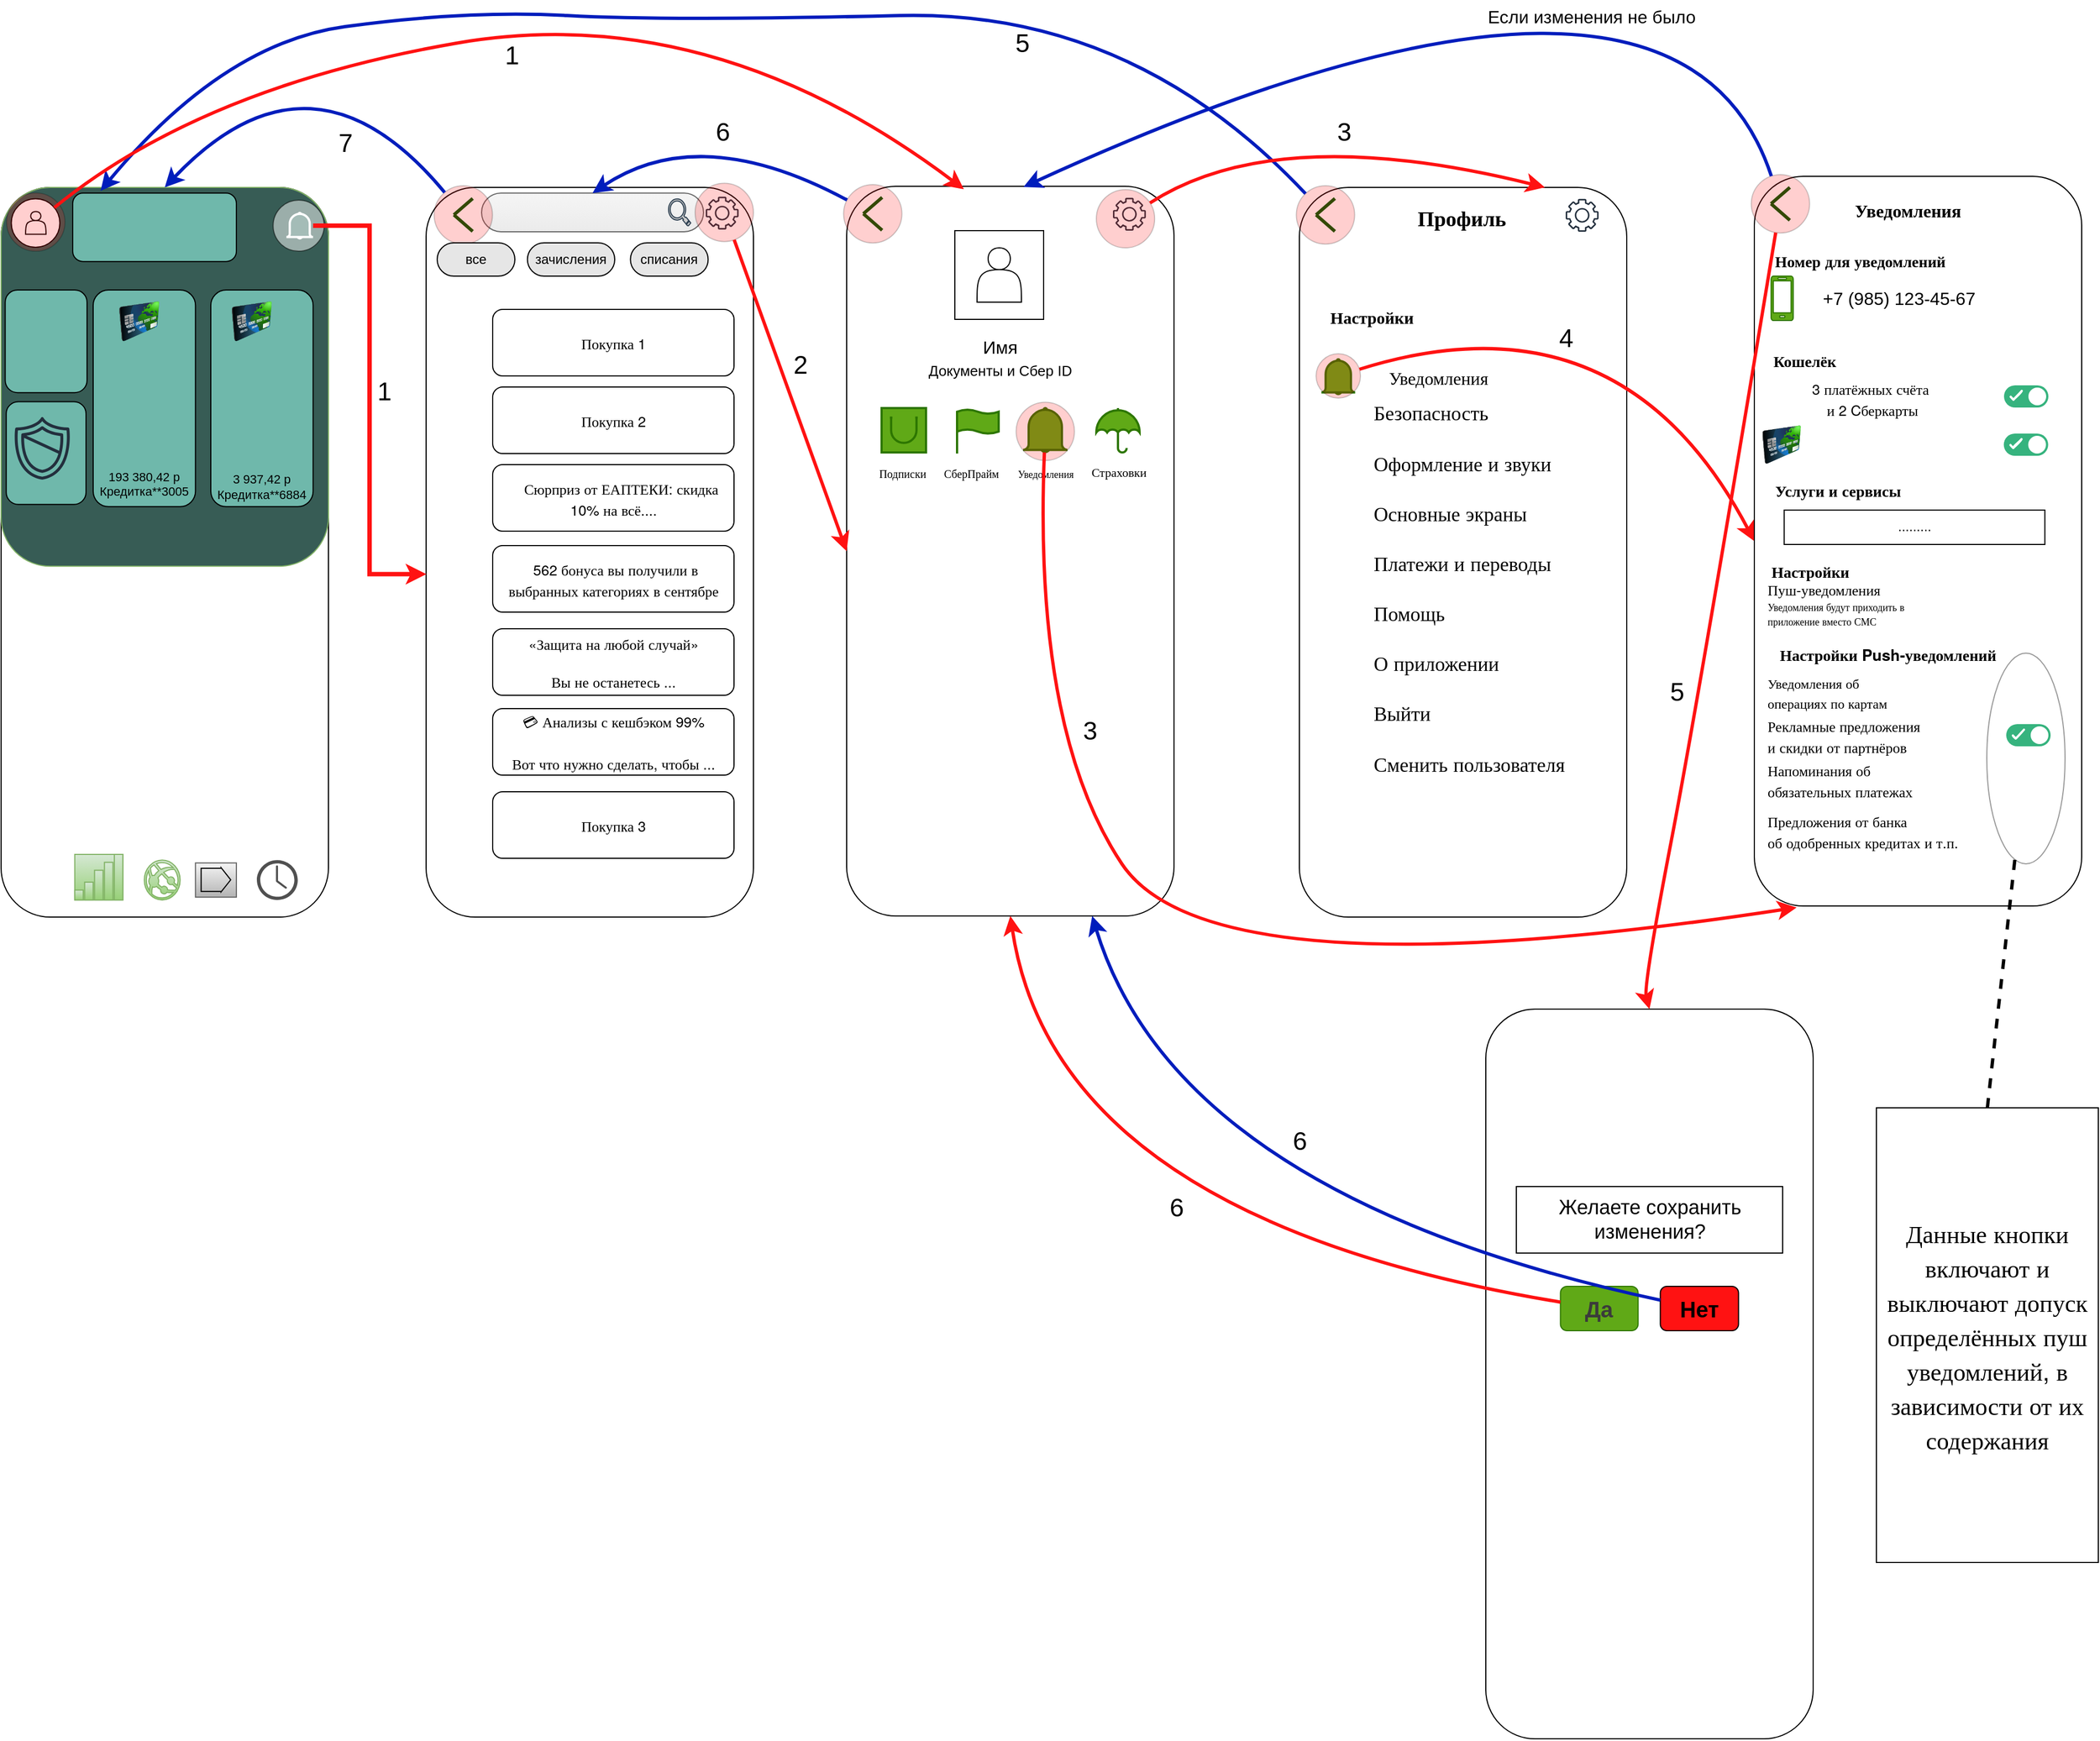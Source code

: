<mxfile version="24.7.17">
  <diagram name="Страница — 1" id="QEtrm3NFeXPdNGZDoFTQ">
    <mxGraphModel dx="2177" dy="2042" grid="1" gridSize="10" guides="1" tooltips="1" connect="1" arrows="1" fold="1" page="1" pageScale="1" pageWidth="1169" pageHeight="827" math="0" shadow="0">
      <root>
        <mxCell id="0" />
        <mxCell id="1" parent="0" />
        <mxCell id="TW6RlgIgjWrNgr-6zJmq-8" value="" style="group" parent="1" vertex="1" connectable="0">
          <mxGeometry x="130" y="170" width="590" height="730" as="geometry" />
        </mxCell>
        <mxCell id="TW6RlgIgjWrNgr-6zJmq-9" value="" style="group" parent="TW6RlgIgjWrNgr-6zJmq-8" vertex="1" connectable="0">
          <mxGeometry width="310.47" height="658.028" as="geometry" />
        </mxCell>
        <mxCell id="TW6RlgIgjWrNgr-6zJmq-11" value="" style="group" parent="TW6RlgIgjWrNgr-6zJmq-9" vertex="1" connectable="0">
          <mxGeometry width="310.47" height="658.028" as="geometry" />
        </mxCell>
        <mxCell id="TW6RlgIgjWrNgr-6zJmq-1" value="" style="rounded=1;whiteSpace=wrap;html=1;" parent="TW6RlgIgjWrNgr-6zJmq-11" vertex="1">
          <mxGeometry width="295" height="658.028" as="geometry" />
        </mxCell>
        <mxCell id="TW6RlgIgjWrNgr-6zJmq-7" value="" style="rounded=1;whiteSpace=wrap;html=1;fillColor=#375C55;strokeColor=#82b366;gradientColor=none;" parent="TW6RlgIgjWrNgr-6zJmq-11" vertex="1">
          <mxGeometry width="295" height="341.668" as="geometry" />
        </mxCell>
        <mxCell id="TW6RlgIgjWrNgr-6zJmq-10" value="" style="ellipse;whiteSpace=wrap;html=1;aspect=fixed;" parent="TW6RlgIgjWrNgr-6zJmq-11" vertex="1">
          <mxGeometry x="9.219" y="10.282" width="43.684" height="43.684" as="geometry" />
        </mxCell>
        <mxCell id="TW6RlgIgjWrNgr-6zJmq-12" value="" style="rounded=1;whiteSpace=wrap;html=1;fillColor=#6FB8AB;" parent="TW6RlgIgjWrNgr-6zJmq-11" vertex="1">
          <mxGeometry x="64.531" y="5.141" width="147.5" height="61.69" as="geometry" />
        </mxCell>
        <mxCell id="TW6RlgIgjWrNgr-6zJmq-17" value="" style="shape=actor;whiteSpace=wrap;html=1;" parent="TW6RlgIgjWrNgr-6zJmq-11" vertex="1">
          <mxGeometry x="22.047" y="21.704" width="18.438" height="20.563" as="geometry" />
        </mxCell>
        <mxCell id="TW6RlgIgjWrNgr-6zJmq-41" value="" style="group;fillColor=#d5e8d4;gradientColor=#97d077;strokeColor=#82b366;" parent="TW6RlgIgjWrNgr-6zJmq-11" vertex="1" connectable="0">
          <mxGeometry x="66.375" y="601.479" width="43.328" height="41.127" as="geometry" />
        </mxCell>
        <mxCell id="TW6RlgIgjWrNgr-6zJmq-20" value="" style="fillColor=#d5e8d4;strokeColor=#82b366;gradientColor=#97d077;" parent="TW6RlgIgjWrNgr-6zJmq-41" vertex="1">
          <mxGeometry y="32.186" width="7.646" height="8.941" as="geometry" />
        </mxCell>
        <mxCell id="TW6RlgIgjWrNgr-6zJmq-23" value="" style="fillColor=#d5e8d4;strokeColor=#82b366;gradientColor=#97d077;" parent="TW6RlgIgjWrNgr-6zJmq-41" vertex="1">
          <mxGeometry x="8.92" y="25.034" width="7.646" height="16.093" as="geometry" />
        </mxCell>
        <mxCell id="TW6RlgIgjWrNgr-6zJmq-26" value="" style="fillColor=#d5e8d4;strokeColor=#82b366;gradientColor=#97d077;" parent="TW6RlgIgjWrNgr-6zJmq-41" vertex="1">
          <mxGeometry x="17.841" y="14.305" width="7.646" height="26.822" as="geometry" />
        </mxCell>
        <mxCell id="TW6RlgIgjWrNgr-6zJmq-29" value="" style="fillColor=#d5e8d4;strokeColor=#82b366;gradientColor=#97d077;" parent="TW6RlgIgjWrNgr-6zJmq-41" vertex="1">
          <mxGeometry x="26.761" y="7.152" width="7.646" height="33.974" as="geometry" />
        </mxCell>
        <mxCell id="TW6RlgIgjWrNgr-6zJmq-32" value="" style="fillColor=#d5e8d4;strokeColor=#82b366;gradientColor=#97d077;" parent="TW6RlgIgjWrNgr-6zJmq-41" vertex="1">
          <mxGeometry x="35.682" width="7.646" height="41.127" as="geometry" />
        </mxCell>
        <mxCell id="TW6RlgIgjWrNgr-6zJmq-46" value="" style="verticalLabelPosition=bottom;html=1;verticalAlign=top;align=center;strokeColor=#82b366;fillColor=#d5e8d4;shape=mxgraph.azure.azure_website;pointerEvents=1;gradientColor=#97d077;" parent="TW6RlgIgjWrNgr-6zJmq-11" vertex="1">
          <mxGeometry x="129.062" y="606.62" width="32.266" height="35.986" as="geometry" />
        </mxCell>
        <mxCell id="TW6RlgIgjWrNgr-6zJmq-47" value="" style="sketch=0;pointerEvents=1;shadow=0;dashed=0;html=1;strokeColor=none;fillColor=#505050;labelPosition=center;verticalLabelPosition=bottom;verticalAlign=top;outlineConnect=0;align=center;shape=mxgraph.office.concepts.clock;" parent="TW6RlgIgjWrNgr-6zJmq-11" vertex="1">
          <mxGeometry x="230.469" y="606.62" width="36.875" height="35.986" as="geometry" />
        </mxCell>
        <mxCell id="TW6RlgIgjWrNgr-6zJmq-50" value="" style="group" parent="TW6RlgIgjWrNgr-6zJmq-11" vertex="1" connectable="0">
          <mxGeometry x="175.156" y="609.19" width="36.875" height="30.845" as="geometry" />
        </mxCell>
        <mxCell id="TW6RlgIgjWrNgr-6zJmq-48" value="" style="rounded=0;whiteSpace=wrap;html=1;fillColor=#f5f5f5;gradientColor=#b3b3b3;strokeColor=#666666;" parent="TW6RlgIgjWrNgr-6zJmq-50" vertex="1">
          <mxGeometry width="36.875" height="30.845" as="geometry" />
        </mxCell>
        <mxCell id="TW6RlgIgjWrNgr-6zJmq-49" value="" style="shape=flexArrow;endArrow=classic;html=1;rounded=0;width=20.833;endSize=2.558;endWidth=0;" parent="TW6RlgIgjWrNgr-6zJmq-50" edge="1">
          <mxGeometry width="50" height="50" relative="1" as="geometry">
            <mxPoint x="4.609" y="15.207" as="sourcePoint" />
            <mxPoint x="32.266" y="15.207" as="targetPoint" />
          </mxGeometry>
        </mxCell>
        <mxCell id="TW6RlgIgjWrNgr-6zJmq-51" value="" style="shape=image;html=1;verticalAlign=top;verticalLabelPosition=bottom;labelBackgroundColor=#ffffff;imageAspect=0;aspect=fixed;image=https://cdn3.iconfinder.com/data/icons/essential-pack/32/10-House-128.png" parent="TW6RlgIgjWrNgr-6zJmq-11" vertex="1">
          <mxGeometry x="23.047" y="604.049" width="30.578" height="30.578" as="geometry" />
        </mxCell>
        <mxCell id="TW6RlgIgjWrNgr-6zJmq-55" value="" style="rounded=1;whiteSpace=wrap;html=1;fillColor=#6FB8AB;" parent="TW6RlgIgjWrNgr-6zJmq-11" vertex="1">
          <mxGeometry x="3.688" y="92.535" width="73.75" height="92.535" as="geometry" />
        </mxCell>
        <mxCell id="TW6RlgIgjWrNgr-6zJmq-52" value="" style="shape=image;html=1;verticalAlign=top;verticalLabelPosition=bottom;labelBackgroundColor=#ffffff;imageAspect=0;aspect=fixed;image=https://cdn2.iconfinder.com/data/icons/boxicons-regular-vol-3/24/bx-qr-scan-128.png" parent="TW6RlgIgjWrNgr-6zJmq-11" vertex="1">
          <mxGeometry x="10.602" y="102.817" width="61.157" height="61.157" as="geometry" />
        </mxCell>
        <mxCell id="TW6RlgIgjWrNgr-6zJmq-57" value="" style="rounded=1;whiteSpace=wrap;html=1;fillColor=#6FB8AB;" parent="TW6RlgIgjWrNgr-6zJmq-11" vertex="1">
          <mxGeometry x="4.609" y="193.296" width="71.906" height="92.535" as="geometry" />
        </mxCell>
        <mxCell id="TW6RlgIgjWrNgr-6zJmq-54" value="" style="sketch=0;outlineConnect=0;fontColor=#232F3E;gradientColor=none;fillColor=#232F3D;strokeColor=none;dashed=0;verticalLabelPosition=bottom;verticalAlign=top;align=center;html=1;fontSize=12;fontStyle=0;aspect=fixed;pointerEvents=1;shape=mxgraph.aws4.shield2;" parent="TW6RlgIgjWrNgr-6zJmq-11" vertex="1">
          <mxGeometry x="7.375" y="205.634" width="59.41" height="59.41" as="geometry" />
        </mxCell>
        <mxCell id="TW6RlgIgjWrNgr-6zJmq-58" value="&lt;div&gt;&lt;br&gt;&lt;/div&gt;&lt;div&gt;&lt;br&gt;&lt;/div&gt;&lt;div&gt;&lt;br&gt;&lt;/div&gt;&lt;div&gt;&lt;br&gt;&lt;/div&gt;&lt;div&gt;&lt;br&gt;&lt;/div&gt;&lt;div&gt;&lt;br&gt;&lt;/div&gt;&lt;div&gt;&lt;br&gt;&lt;/div&gt;&lt;div&gt;&lt;br&gt;&lt;/div&gt;&lt;div style=&quot;font-size: 11px;&quot;&gt;&lt;font style=&quot;font-size: 11px;&quot;&gt;&lt;br&gt;&lt;/font&gt;&lt;/div&gt;&lt;font style=&quot;font-size: 11px;&quot;&gt;&lt;div&gt;&lt;font style=&quot;font-size: 11px;&quot;&gt;&lt;br&gt;&lt;/font&gt;&lt;/div&gt;&lt;div&gt;&lt;font style=&quot;font-size: 11px;&quot;&gt;&lt;br&gt;&lt;/font&gt;&lt;/div&gt;193 380,42 p&lt;/font&gt;&lt;div style=&quot;font-size: 11px;&quot;&gt;&lt;font style=&quot;font-size: 11px;&quot;&gt;Кредитка**3005&lt;/font&gt;&lt;/div&gt;" style="rounded=1;whiteSpace=wrap;html=1;fillColor=#6FB8AB;" parent="TW6RlgIgjWrNgr-6zJmq-11" vertex="1">
          <mxGeometry x="82.969" y="92.535" width="92.188" height="195.352" as="geometry" />
        </mxCell>
        <mxCell id="TW6RlgIgjWrNgr-6zJmq-59" value="&lt;div&gt;&lt;font style=&quot;font-size: 11px;&quot;&gt;&lt;br&gt;&lt;/font&gt;&lt;/div&gt;&lt;font style=&quot;font-size: 11px;&quot;&gt;&lt;div&gt;&lt;font style=&quot;font-size: 11px;&quot;&gt;&lt;br&gt;&lt;/font&gt;&lt;/div&gt;&lt;div&gt;&lt;font style=&quot;font-size: 11px;&quot;&gt;&lt;br&gt;&lt;/font&gt;&lt;/div&gt;&lt;div&gt;&lt;font style=&quot;font-size: 11px;&quot;&gt;&lt;br&gt;&lt;/font&gt;&lt;/div&gt;&lt;div&gt;&lt;font style=&quot;font-size: 11px;&quot;&gt;&lt;br&gt;&lt;/font&gt;&lt;/div&gt;&lt;div&gt;&lt;font style=&quot;font-size: 11px;&quot;&gt;&lt;br&gt;&lt;/font&gt;&lt;/div&gt;&lt;div&gt;&lt;font style=&quot;font-size: 11px;&quot;&gt;&lt;br&gt;&lt;/font&gt;&lt;/div&gt;&lt;div&gt;&lt;font style=&quot;font-size: 11px;&quot;&gt;&lt;br&gt;&lt;/font&gt;&lt;/div&gt;&lt;div&gt;&lt;font style=&quot;font-size: 11px;&quot;&gt;&lt;br&gt;&lt;/font&gt;&lt;/div&gt;&lt;div&gt;&lt;font style=&quot;font-size: 11px;&quot;&gt;&lt;br&gt;&lt;/font&gt;&lt;/div&gt;&lt;div&gt;&lt;font style=&quot;font-size: 11px;&quot;&gt;&lt;br&gt;&lt;/font&gt;&lt;/div&gt;&lt;div&gt;&lt;font style=&quot;font-size: 11px;&quot;&gt;&lt;br&gt;&lt;/font&gt;&lt;/div&gt;3 937,42 p&lt;/font&gt;&lt;div style=&quot;font-size: 11px;&quot;&gt;Кредитка**6884&lt;/div&gt;" style="rounded=1;whiteSpace=wrap;html=1;fillColor=#6FB8AB;" parent="TW6RlgIgjWrNgr-6zJmq-11" vertex="1">
          <mxGeometry x="188.984" y="92.535" width="92.188" height="195.352" as="geometry" />
        </mxCell>
        <mxCell id="TW6RlgIgjWrNgr-6zJmq-60" value="" style="image;html=1;image=img/lib/clip_art/finance/Credit_Card_128x128.png" parent="TW6RlgIgjWrNgr-6zJmq-11" vertex="1">
          <mxGeometry x="92.188" y="102.817" width="64.531" height="35.986" as="geometry" />
        </mxCell>
        <mxCell id="TW6RlgIgjWrNgr-6zJmq-61" value="" style="image;html=1;image=img/lib/clip_art/finance/Credit_Card_128x128.png" parent="TW6RlgIgjWrNgr-6zJmq-11" vertex="1">
          <mxGeometry x="193.594" y="102.817" width="64.531" height="35.986" as="geometry" />
        </mxCell>
        <mxCell id="TW6RlgIgjWrNgr-6zJmq-92" value="" style="html=1;verticalLabelPosition=bottom;align=center;labelBackgroundColor=#ffffff;verticalAlign=top;strokeWidth=2;strokeColor=#FFFFFF;shadow=0;dashed=0;shape=mxgraph.ios7.icons.bell;fillColor=#48786F;" parent="TW6RlgIgjWrNgr-6zJmq-11" vertex="1">
          <mxGeometry x="257.13" y="23" width="24" height="23.1" as="geometry" />
        </mxCell>
        <mxCell id="TW6RlgIgjWrNgr-6zJmq-97" value="" style="shape=image;html=1;verticalAlign=top;verticalLabelPosition=bottom;labelBackgroundColor=#ffffff;imageAspect=0;aspect=fixed;image=https://cdn0.iconfinder.com/data/icons/elasto-online-store/26/00-ELASTOFONT-STORE-READY_cart-128.png" parent="TW6RlgIgjWrNgr-6zJmq-11" vertex="1">
          <mxGeometry x="221.12" y="17.98" width="34.01" height="34.01" as="geometry" />
        </mxCell>
        <mxCell id="TW6RlgIgjWrNgr-6zJmq-160" value="" style="ellipse;whiteSpace=wrap;html=1;aspect=fixed;opacity=50;" parent="TW6RlgIgjWrNgr-6zJmq-11" vertex="1">
          <mxGeometry x="245.14" y="11.55" width="45.99" height="45.99" as="geometry" />
        </mxCell>
        <mxCell id="sh7OU1QyVKS5EUYI6ucZ-158" value="" style="ellipse;whiteSpace=wrap;html=1;aspect=fixed;opacity=20;fillColor=#FF1212;" vertex="1" parent="TW6RlgIgjWrNgr-6zJmq-11">
          <mxGeometry x="4.98" y="4.97" width="52.57" height="52.57" as="geometry" />
        </mxCell>
        <mxCell id="TW6RlgIgjWrNgr-6zJmq-127" value="" style="group" parent="TW6RlgIgjWrNgr-6zJmq-8" vertex="1" connectable="0">
          <mxGeometry x="383" width="295" height="658.028" as="geometry" />
        </mxCell>
        <mxCell id="TW6RlgIgjWrNgr-6zJmq-128" value="" style="group" parent="TW6RlgIgjWrNgr-6zJmq-127" vertex="1" connectable="0">
          <mxGeometry width="295" height="658.028" as="geometry" />
        </mxCell>
        <mxCell id="TW6RlgIgjWrNgr-6zJmq-129" value="" style="rounded=1;whiteSpace=wrap;html=1;" parent="TW6RlgIgjWrNgr-6zJmq-128" vertex="1">
          <mxGeometry width="295" height="658.028" as="geometry" />
        </mxCell>
        <mxCell id="TW6RlgIgjWrNgr-6zJmq-132" value="" style="rounded=1;whiteSpace=wrap;html=1;fillColor=#f5f5f5;strokeColor=#666666;gradientColor=#EBEBEB;arcSize=50;" parent="TW6RlgIgjWrNgr-6zJmq-128" vertex="1">
          <mxGeometry x="50" y="5.14" width="200" height="34.86" as="geometry" />
        </mxCell>
        <mxCell id="TW6RlgIgjWrNgr-6zJmq-163" value="" style="group" parent="TW6RlgIgjWrNgr-6zJmq-128" vertex="1" connectable="0">
          <mxGeometry x="25.05" y="10" width="34.76" height="41.07" as="geometry" />
        </mxCell>
        <mxCell id="TW6RlgIgjWrNgr-6zJmq-161" value="" style="endArrow=none;html=1;rounded=0;strokeWidth=3;fillColor=#008a00;strokeColor=#005700;" parent="TW6RlgIgjWrNgr-6zJmq-163" edge="1">
          <mxGeometry width="50" height="50" relative="1" as="geometry">
            <mxPoint y="14.785" as="sourcePoint" />
            <mxPoint x="16.95" as="targetPoint" />
          </mxGeometry>
        </mxCell>
        <mxCell id="TW6RlgIgjWrNgr-6zJmq-162" value="" style="endArrow=none;html=1;rounded=0;strokeWidth=3;fillColor=#008a00;strokeColor=#005700;" parent="TW6RlgIgjWrNgr-6zJmq-163" edge="1">
          <mxGeometry width="50" height="50" relative="1" as="geometry">
            <mxPoint y="14.785" as="sourcePoint" />
            <mxPoint x="16.95" y="29.57" as="targetPoint" />
          </mxGeometry>
        </mxCell>
        <mxCell id="sh7OU1QyVKS5EUYI6ucZ-17" value="" style="ellipse;whiteSpace=wrap;html=1;aspect=fixed;opacity=20;fillColor=#FF1212;" vertex="1" parent="TW6RlgIgjWrNgr-6zJmq-163">
          <mxGeometry x="-17.81" y="-11.5" width="52.57" height="52.57" as="geometry" />
        </mxCell>
        <mxCell id="TW6RlgIgjWrNgr-6zJmq-168" value="" style="shadow=0;dashed=0;html=1;strokeColor=#314354;fillColor=#CCCCCC;labelPosition=center;verticalLabelPosition=bottom;verticalAlign=top;align=center;outlineConnect=0;shape=mxgraph.veeam.magnifying_glass;pointerEvents=1;fontColor=#ffffff;" parent="TW6RlgIgjWrNgr-6zJmq-128" vertex="1">
          <mxGeometry x="218.47" y="10.37" width="20" height="24.4" as="geometry" />
        </mxCell>
        <mxCell id="TW6RlgIgjWrNgr-6zJmq-169" value="все" style="rounded=1;whiteSpace=wrap;html=1;arcSize=50;fillColor=#E6E6E6;" parent="TW6RlgIgjWrNgr-6zJmq-128" vertex="1">
          <mxGeometry x="10" y="50" width="70" height="30" as="geometry" />
        </mxCell>
        <mxCell id="TW6RlgIgjWrNgr-6zJmq-170" value="зачисления" style="rounded=1;whiteSpace=wrap;html=1;arcSize=50;fillColor=#E6E6E6;" parent="TW6RlgIgjWrNgr-6zJmq-128" vertex="1">
          <mxGeometry x="91.33" y="50" width="78.67" height="30" as="geometry" />
        </mxCell>
        <mxCell id="TW6RlgIgjWrNgr-6zJmq-171" value="списания" style="rounded=1;whiteSpace=wrap;html=1;arcSize=50;fillColor=#E6E6E6;" parent="TW6RlgIgjWrNgr-6zJmq-128" vertex="1">
          <mxGeometry x="184.16" y="50" width="70" height="30" as="geometry" />
        </mxCell>
        <mxCell id="sh7OU1QyVKS5EUYI6ucZ-1" value="" style="sketch=0;outlineConnect=0;fontColor=#232F3E;gradientColor=none;fillColor=#232F3D;strokeColor=none;dashed=0;verticalLabelPosition=bottom;verticalAlign=top;align=center;html=1;fontSize=12;fontStyle=0;aspect=fixed;pointerEvents=1;shape=mxgraph.aws4.gear;" vertex="1" parent="TW6RlgIgjWrNgr-6zJmq-128">
          <mxGeometry x="252" y="8.37" width="29.63" height="29.63" as="geometry" />
        </mxCell>
        <mxCell id="sh7OU1QyVKS5EUYI6ucZ-5" value="&lt;p style=&quot;margin: 0px; font-style: normal; font-variant-caps: normal; font-stretch: normal; font-size: 13px; line-height: normal; font-family: &amp;quot;Helvetica Neue&amp;quot;; font-size-adjust: none; font-kerning: auto; font-variant-alternates: normal; font-variant-ligatures: normal; font-variant-numeric: normal; font-variant-east-asian: normal; font-variant-position: normal; font-variant-emoji: normal; font-feature-settings: normal; font-optical-sizing: auto; font-variation-settings: normal;&quot;&gt;Покупка 1&lt;/p&gt;" style="rounded=1;whiteSpace=wrap;html=1;" vertex="1" parent="TW6RlgIgjWrNgr-6zJmq-128">
          <mxGeometry x="60" y="110" width="217.5" height="60" as="geometry" />
        </mxCell>
        <mxCell id="sh7OU1QyVKS5EUYI6ucZ-6" value="&lt;p style=&quot;margin: 0px; font-style: normal; font-variant-caps: normal; font-stretch: normal; font-size: 13px; line-height: normal; font-family: &amp;quot;Helvetica Neue&amp;quot;; font-size-adjust: none; font-kerning: auto; font-variant-alternates: normal; font-variant-ligatures: normal; font-variant-numeric: normal; font-variant-east-asian: normal; font-variant-position: normal; font-variant-emoji: normal; font-feature-settings: normal; font-optical-sizing: auto; font-variation-settings: normal;&quot;&gt;Покупка 2&lt;/p&gt;" style="rounded=1;whiteSpace=wrap;html=1;" vertex="1" parent="TW6RlgIgjWrNgr-6zJmq-128">
          <mxGeometry x="60" y="180" width="217.5" height="60" as="geometry" />
        </mxCell>
        <mxCell id="sh7OU1QyVKS5EUYI6ucZ-7" value="&lt;p style=&quot;margin: 0px; font-style: normal; font-variant-caps: normal; font-stretch: normal; font-size: 13px; line-height: normal; font-family: &amp;quot;Helvetica Neue&amp;quot;; font-size-adjust: none; font-kerning: auto; font-variant-alternates: normal; font-variant-ligatures: normal; font-variant-numeric: normal; font-variant-east-asian: normal; font-variant-position: normal; font-variant-emoji: normal; font-feature-settings: normal; font-optical-sizing: auto; font-variation-settings: normal;&quot;&gt;&lt;span style=&quot;font-style: normal; font-variant-caps: normal; font-stretch: normal; line-height: normal; font-family: &amp;quot;.Apple Color Emoji UI&amp;quot;; font-size-adjust: none; font-kerning: auto; font-variant-alternates: normal; font-variant-ligatures: normal; font-variant-numeric: normal; font-variant-east-asian: normal; font-variant-position: normal; font-variant-emoji: normal; font-feature-settings: normal; font-optical-sizing: auto; font-variation-settings: normal;&quot;&gt;🤩&lt;/span&gt; Сюрприз от ЕАПТЕКИ: скидка 10% на всё....&lt;/p&gt;" style="rounded=1;whiteSpace=wrap;html=1;" vertex="1" parent="TW6RlgIgjWrNgr-6zJmq-128">
          <mxGeometry x="60" y="250" width="217.5" height="60" as="geometry" />
        </mxCell>
        <mxCell id="sh7OU1QyVKS5EUYI6ucZ-8" value="&lt;p style=&quot;margin: 0px; font-style: normal; font-variant-caps: normal; font-stretch: normal; font-size: 13px; line-height: normal; font-family: &amp;quot;Helvetica Neue&amp;quot;; font-size-adjust: none; font-kerning: auto; font-variant-alternates: normal; font-variant-ligatures: normal; font-variant-numeric: normal; font-variant-east-asian: normal; font-variant-position: normal; font-variant-emoji: normal; font-feature-settings: normal; font-optical-sizing: auto; font-variation-settings: normal;&quot;&gt;«Защита на любой случай»&lt;/p&gt;&lt;br/&gt;&lt;p style=&quot;margin: 0px; font-style: normal; font-variant-caps: normal; font-stretch: normal; font-size: 13px; line-height: normal; font-family: &amp;quot;Helvetica Neue&amp;quot;; font-size-adjust: none; font-kerning: auto; font-variant-alternates: normal; font-variant-ligatures: normal; font-variant-numeric: normal; font-variant-east-asian: normal; font-variant-position: normal; font-variant-emoji: normal; font-feature-settings: normal; font-optical-sizing: auto; font-variation-settings: normal;&quot;&gt;Вы не останетесь ...&lt;/p&gt;" style="rounded=1;whiteSpace=wrap;html=1;" vertex="1" parent="TW6RlgIgjWrNgr-6zJmq-128">
          <mxGeometry x="60.0" y="398" width="217.5" height="60" as="geometry" />
        </mxCell>
        <mxCell id="sh7OU1QyVKS5EUYI6ucZ-9" value="&lt;p style=&quot;margin: 0px; font-style: normal; font-variant-caps: normal; font-stretch: normal; font-size: 13px; line-height: normal; font-family: &amp;quot;Helvetica Neue&amp;quot;; font-size-adjust: none; font-kerning: auto; font-variant-alternates: normal; font-variant-ligatures: normal; font-variant-numeric: normal; font-variant-east-asian: normal; font-variant-position: normal; font-variant-emoji: normal; font-feature-settings: normal; font-optical-sizing: auto; font-variation-settings: normal;&quot;&gt;&amp;nbsp;562 бонуса вы получили в выбранных категориях в сентябре&lt;/p&gt;" style="rounded=1;whiteSpace=wrap;html=1;" vertex="1" parent="TW6RlgIgjWrNgr-6zJmq-128">
          <mxGeometry x="60" y="323" width="217.5" height="60" as="geometry" />
        </mxCell>
        <mxCell id="sh7OU1QyVKS5EUYI6ucZ-10" value="&lt;p style=&quot;margin: 0px; font-style: normal; font-variant-caps: normal; font-stretch: normal; font-size: 13px; line-height: normal; font-family: &amp;quot;Helvetica Neue&amp;quot;; font-size-adjust: none; font-kerning: auto; font-variant-alternates: normal; font-variant-ligatures: normal; font-variant-numeric: normal; font-variant-east-asian: normal; font-variant-position: normal; font-variant-emoji: normal; font-feature-settings: normal; font-optical-sizing: auto; font-variation-settings: normal;&quot;&gt;Покупка 3&lt;/p&gt;" style="rounded=1;whiteSpace=wrap;html=1;" vertex="1" parent="TW6RlgIgjWrNgr-6zJmq-128">
          <mxGeometry x="60" y="545" width="217.5" height="60" as="geometry" />
        </mxCell>
        <mxCell id="sh7OU1QyVKS5EUYI6ucZ-11" value="&lt;p style=&quot;margin: 0px; font-style: normal; font-variant-caps: normal; font-stretch: normal; font-size: 13px; line-height: normal; font-family: &amp;quot;Helvetica Neue&amp;quot;; font-size-adjust: none; font-kerning: auto; font-variant-alternates: normal; font-variant-ligatures: normal; font-variant-numeric: normal; font-variant-east-asian: normal; font-variant-position: normal; font-variant-emoji: normal; font-feature-settings: normal; font-optical-sizing: auto; font-variation-settings: normal;&quot;&gt;💳 Анализы с кешбэком 99%&lt;/p&gt;&lt;br/&gt;&lt;p style=&quot;margin: 0px; font-style: normal; font-variant-caps: normal; font-stretch: normal; font-size: 13px; line-height: normal; font-family: &amp;quot;Helvetica Neue&amp;quot;; font-size-adjust: none; font-kerning: auto; font-variant-alternates: normal; font-variant-ligatures: normal; font-variant-numeric: normal; font-variant-east-asian: normal; font-variant-position: normal; font-variant-emoji: normal; font-feature-settings: normal; font-optical-sizing: auto; font-variation-settings: normal;&quot;&gt;Вот что нужно сделать, чтобы ...&lt;/p&gt;" style="rounded=1;whiteSpace=wrap;html=1;" vertex="1" parent="TW6RlgIgjWrNgr-6zJmq-128">
          <mxGeometry x="60" y="470" width="217.5" height="60" as="geometry" />
        </mxCell>
        <mxCell id="sh7OU1QyVKS5EUYI6ucZ-121" value="" style="ellipse;whiteSpace=wrap;html=1;aspect=fixed;opacity=20;fillColor=#FF1212;" vertex="1" parent="TW6RlgIgjWrNgr-6zJmq-128">
          <mxGeometry x="242.43" y="-3.72" width="52.57" height="52.57" as="geometry" />
        </mxCell>
        <mxCell id="TW6RlgIgjWrNgr-6zJmq-159" value="" style="edgeStyle=orthogonalEdgeStyle;rounded=0;orthogonalLoop=1;jettySize=auto;html=1;entryX=0.001;entryY=0.53;entryDx=0;entryDy=0;entryPerimeter=0;strokeColor=#FF1212;strokeWidth=4;" parent="TW6RlgIgjWrNgr-6zJmq-8" source="TW6RlgIgjWrNgr-6zJmq-92" target="TW6RlgIgjWrNgr-6zJmq-129" edge="1">
          <mxGeometry relative="1" as="geometry">
            <mxPoint x="333.13" y="34.583" as="targetPoint" />
          </mxGeometry>
        </mxCell>
        <mxCell id="sh7OU1QyVKS5EUYI6ucZ-14" style="edgeStyle=none;curved=1;rounded=0;orthogonalLoop=1;jettySize=auto;html=1;entryX=0.5;entryY=0;entryDx=0;entryDy=0;fontSize=12;startSize=8;endSize=8;strokeWidth=3;strokeColor=#001DBC;fillColor=#0050ef;" edge="1" parent="TW6RlgIgjWrNgr-6zJmq-8" source="sh7OU1QyVKS5EUYI6ucZ-17" target="TW6RlgIgjWrNgr-6zJmq-7">
          <mxGeometry relative="1" as="geometry">
            <mxPoint x="460" y="20" as="sourcePoint" />
            <Array as="points">
              <mxPoint x="280" y="-140" />
            </Array>
          </mxGeometry>
        </mxCell>
        <mxCell id="sh7OU1QyVKS5EUYI6ucZ-159" value="&lt;font style=&quot;font-size: 23px;&quot;&gt;1&lt;/font&gt;" style="text;html=1;align=center;verticalAlign=middle;resizable=0;points=[];autosize=1;strokeColor=none;fillColor=none;fontSize=16;" vertex="1" parent="TW6RlgIgjWrNgr-6zJmq-8">
          <mxGeometry x="325" y="164" width="40" height="40" as="geometry" />
        </mxCell>
        <mxCell id="sh7OU1QyVKS5EUYI6ucZ-18" value="" style="group" vertex="1" connectable="0" parent="1">
          <mxGeometry x="882" y="169" width="295" height="658.028" as="geometry" />
        </mxCell>
        <mxCell id="sh7OU1QyVKS5EUYI6ucZ-19" value="" style="group" vertex="1" connectable="0" parent="sh7OU1QyVKS5EUYI6ucZ-18">
          <mxGeometry width="295" height="658.028" as="geometry" />
        </mxCell>
        <mxCell id="sh7OU1QyVKS5EUYI6ucZ-20" value="" style="rounded=1;whiteSpace=wrap;html=1;" vertex="1" parent="sh7OU1QyVKS5EUYI6ucZ-19">
          <mxGeometry x="10" width="295" height="658.028" as="geometry" />
        </mxCell>
        <mxCell id="sh7OU1QyVKS5EUYI6ucZ-22" value="" style="group" vertex="1" connectable="0" parent="sh7OU1QyVKS5EUYI6ucZ-19">
          <mxGeometry x="25.05" y="10" width="34.76" height="41.07" as="geometry" />
        </mxCell>
        <mxCell id="sh7OU1QyVKS5EUYI6ucZ-23" value="" style="endArrow=none;html=1;rounded=0;strokeWidth=3;fillColor=#008a00;strokeColor=#005700;" edge="1" parent="sh7OU1QyVKS5EUYI6ucZ-22">
          <mxGeometry width="50" height="50" relative="1" as="geometry">
            <mxPoint y="14.785" as="sourcePoint" />
            <mxPoint x="16.95" as="targetPoint" />
          </mxGeometry>
        </mxCell>
        <mxCell id="sh7OU1QyVKS5EUYI6ucZ-24" value="" style="endArrow=none;html=1;rounded=0;strokeWidth=3;fillColor=#008a00;strokeColor=#005700;" edge="1" parent="sh7OU1QyVKS5EUYI6ucZ-22">
          <mxGeometry width="50" height="50" relative="1" as="geometry">
            <mxPoint y="14.785" as="sourcePoint" />
            <mxPoint x="16.95" y="29.57" as="targetPoint" />
          </mxGeometry>
        </mxCell>
        <mxCell id="sh7OU1QyVKS5EUYI6ucZ-25" value="" style="ellipse;whiteSpace=wrap;html=1;aspect=fixed;opacity=20;fillColor=#FF1212;" vertex="1" parent="sh7OU1QyVKS5EUYI6ucZ-22">
          <mxGeometry x="-17.81" y="-11.5" width="52.57" height="52.57" as="geometry" />
        </mxCell>
        <mxCell id="sh7OU1QyVKS5EUYI6ucZ-45" value="" style="whiteSpace=wrap;html=1;aspect=fixed;" vertex="1" parent="sh7OU1QyVKS5EUYI6ucZ-19">
          <mxGeometry x="107.5" y="40" width="80" height="80" as="geometry" />
        </mxCell>
        <mxCell id="sh7OU1QyVKS5EUYI6ucZ-48" value="" style="shape=actor;whiteSpace=wrap;html=1;" vertex="1" parent="sh7OU1QyVKS5EUYI6ucZ-19">
          <mxGeometry x="127.5" y="55.53" width="40" height="48.93" as="geometry" />
        </mxCell>
        <mxCell id="sh7OU1QyVKS5EUYI6ucZ-49" value="Имя" style="text;html=1;align=center;verticalAlign=middle;resizable=0;points=[];autosize=1;strokeColor=none;fillColor=none;fontSize=16;" vertex="1" parent="sh7OU1QyVKS5EUYI6ucZ-19">
          <mxGeometry x="122.5" y="130" width="50" height="30" as="geometry" />
        </mxCell>
        <mxCell id="sh7OU1QyVKS5EUYI6ucZ-50" value="&lt;font style=&quot;font-size: 13px;&quot;&gt;Документы и Сбер ID&lt;/font&gt;" style="text;html=1;align=center;verticalAlign=middle;resizable=0;points=[];autosize=1;strokeColor=none;fillColor=none;fontSize=16;" vertex="1" parent="sh7OU1QyVKS5EUYI6ucZ-19">
          <mxGeometry x="72.5" y="150" width="150" height="30" as="geometry" />
        </mxCell>
        <mxCell id="sh7OU1QyVKS5EUYI6ucZ-51" value="" style="sketch=0;outlineConnect=0;fontColor=#232F3E;gradientColor=none;fillColor=#232F3D;strokeColor=none;dashed=0;verticalLabelPosition=bottom;verticalAlign=top;align=center;html=1;fontSize=12;fontStyle=0;aspect=fixed;pointerEvents=1;shape=mxgraph.aws4.gear;" vertex="1" parent="sh7OU1QyVKS5EUYI6ucZ-19">
          <mxGeometry x="250" y="10.37" width="29.63" height="29.63" as="geometry" />
        </mxCell>
        <mxCell id="sh7OU1QyVKS5EUYI6ucZ-52" value="" style="html=1;verticalLabelPosition=bottom;align=center;labelBackgroundColor=#ffffff;verticalAlign=top;strokeWidth=2;strokeColor=#2D7600;shadow=0;dashed=0;shape=mxgraph.ios7.icons.bag;fillColor=#60a917;fontColor=#ffffff;" vertex="1" parent="sh7OU1QyVKS5EUYI6ucZ-19">
          <mxGeometry x="41.5" y="200" width="40" height="40" as="geometry" />
        </mxCell>
        <mxCell id="sh7OU1QyVKS5EUYI6ucZ-53" value="" style="html=1;verticalLabelPosition=bottom;align=center;labelBackgroundColor=#ffffff;verticalAlign=top;strokeWidth=2;strokeColor=#2D7600;shadow=0;dashed=0;shape=mxgraph.ios7.icons.bell;fillColor=#60a917;fontColor=#ffffff;" vertex="1" parent="sh7OU1QyVKS5EUYI6ucZ-19">
          <mxGeometry x="169" y="200" width="40" height="40" as="geometry" />
        </mxCell>
        <mxCell id="sh7OU1QyVKS5EUYI6ucZ-54" value="" style="html=1;verticalLabelPosition=bottom;align=center;labelBackgroundColor=#ffffff;verticalAlign=top;strokeWidth=2;strokeColor=#2D7600;shadow=0;dashed=0;shape=mxgraph.ios7.icons.flag;fillColor=#60a917;fontColor=#ffffff;" vertex="1" parent="sh7OU1QyVKS5EUYI6ucZ-19">
          <mxGeometry x="109.5" y="201" width="37.5" height="40" as="geometry" />
        </mxCell>
        <mxCell id="sh7OU1QyVKS5EUYI6ucZ-55" value="" style="html=1;verticalLabelPosition=bottom;align=center;labelBackgroundColor=#ffffff;verticalAlign=top;strokeWidth=2;strokeColor=#2D7600;shadow=0;dashed=0;shape=mxgraph.ios7.icons.umbrella;fillColor=#60a917;fontColor=#ffffff;" vertex="1" parent="sh7OU1QyVKS5EUYI6ucZ-19">
          <mxGeometry x="235" y="200" width="39" height="40" as="geometry" />
        </mxCell>
        <mxCell id="sh7OU1QyVKS5EUYI6ucZ-56" value="&lt;p style=&quot;margin: 0px; font-style: normal; font-variant-caps: normal; font-stretch: normal; line-height: normal; font-family: &amp;quot;Helvetica Neue&amp;quot;; font-size-adjust: none; font-kerning: auto; font-variant-alternates: normal; font-variant-ligatures: normal; font-variant-numeric: normal; font-variant-east-asian: normal; font-variant-position: normal; font-feature-settings: normal; font-optical-sizing: auto; font-variation-settings: normal;&quot;&gt;&lt;font style=&quot;font-size: 10px;&quot;&gt;Подписки&lt;/font&gt;&lt;/p&gt;" style="text;html=1;align=center;verticalAlign=middle;resizable=0;points=[];autosize=1;strokeColor=none;fillColor=none;fontSize=16;" vertex="1" parent="sh7OU1QyVKS5EUYI6ucZ-19">
          <mxGeometry x="25.05" y="241" width="70" height="30" as="geometry" />
        </mxCell>
        <mxCell id="sh7OU1QyVKS5EUYI6ucZ-57" value="&lt;p style=&quot;margin: 0px; font-style: normal; font-variant-caps: normal; font-stretch: normal; line-height: normal; font-family: &amp;quot;Helvetica Neue&amp;quot;; font-size-adjust: none; font-kerning: auto; font-variant-alternates: normal; font-variant-ligatures: normal; font-variant-numeric: normal; font-variant-east-asian: normal; font-variant-position: normal; font-feature-settings: normal; font-optical-sizing: auto; font-variation-settings: normal;&quot;&gt;&lt;font style=&quot;font-size: 10px;&quot;&gt;СберПрайм&lt;/font&gt;&lt;/p&gt;" style="text;html=1;align=center;verticalAlign=middle;resizable=0;points=[];autosize=1;strokeColor=none;fillColor=none;fontSize=16;" vertex="1" parent="sh7OU1QyVKS5EUYI6ucZ-19">
          <mxGeometry x="81.5" y="241" width="80" height="30" as="geometry" />
        </mxCell>
        <mxCell id="sh7OU1QyVKS5EUYI6ucZ-58" value="&lt;p style=&quot;margin: 0px; font-style: normal; font-variant-caps: normal; font-stretch: normal; line-height: normal; font-family: &amp;quot;Helvetica Neue&amp;quot;; font-size-adjust: none; font-kerning: auto; font-variant-alternates: normal; font-variant-ligatures: normal; font-variant-numeric: normal; font-variant-east-asian: normal; font-variant-position: normal; font-feature-settings: normal; font-optical-sizing: auto; font-variation-settings: normal;&quot;&gt;&lt;font style=&quot;font-size: 9px;&quot;&gt;Уведомления&lt;/font&gt;&lt;/p&gt;" style="text;html=1;align=center;verticalAlign=middle;resizable=0;points=[];autosize=1;strokeColor=none;fillColor=none;fontSize=16;" vertex="1" parent="sh7OU1QyVKS5EUYI6ucZ-19">
          <mxGeometry x="149" y="241" width="80" height="30" as="geometry" />
        </mxCell>
        <mxCell id="sh7OU1QyVKS5EUYI6ucZ-59" value="&lt;p style=&quot;margin: 0px; font-style: normal; font-variant-caps: normal; font-stretch: normal; font-size: 11px; line-height: normal; font-family: &amp;quot;Helvetica Neue&amp;quot;; font-size-adjust: none; font-kerning: auto; font-variant-alternates: normal; font-variant-ligatures: normal; font-variant-numeric: normal; font-variant-east-asian: normal; font-variant-position: normal; font-feature-settings: normal; font-optical-sizing: auto; font-variation-settings: normal;&quot;&gt;Страховки&lt;/p&gt;" style="text;html=1;align=center;verticalAlign=middle;resizable=0;points=[];autosize=1;strokeColor=none;fillColor=none;fontSize=16;" vertex="1" parent="sh7OU1QyVKS5EUYI6ucZ-19">
          <mxGeometry x="214.5" y="241" width="80" height="30" as="geometry" />
        </mxCell>
        <mxCell id="sh7OU1QyVKS5EUYI6ucZ-81" value="" style="ellipse;whiteSpace=wrap;html=1;aspect=fixed;opacity=20;fillColor=#FF1212;" vertex="1" parent="sh7OU1QyVKS5EUYI6ucZ-19">
          <mxGeometry x="162.72" y="194.71" width="52.57" height="52.57" as="geometry" />
        </mxCell>
        <mxCell id="sh7OU1QyVKS5EUYI6ucZ-152" value="" style="ellipse;whiteSpace=wrap;html=1;aspect=fixed;opacity=20;fillColor=#FF1212;" vertex="1" parent="sh7OU1QyVKS5EUYI6ucZ-19">
          <mxGeometry x="235" y="2.96" width="52.57" height="52.57" as="geometry" />
        </mxCell>
        <mxCell id="sh7OU1QyVKS5EUYI6ucZ-252" value="&lt;font style=&quot;font-size: 23px;&quot;&gt;3&lt;/font&gt;" style="text;html=1;align=center;verticalAlign=middle;resizable=0;points=[];autosize=1;strokeColor=none;fillColor=none;fontSize=16;" vertex="1" parent="sh7OU1QyVKS5EUYI6ucZ-19">
          <mxGeometry x="209" y="471" width="40" height="40" as="geometry" />
        </mxCell>
        <mxCell id="sh7OU1QyVKS5EUYI6ucZ-41" style="edgeStyle=none;curved=1;rounded=0;orthogonalLoop=1;jettySize=auto;html=1;fontSize=12;startSize=8;endSize=8;entryX=0.5;entryY=0;entryDx=0;entryDy=0;strokeWidth=3;strokeColor=#001DBC;fillColor=#0050ef;" edge="1" parent="1" source="sh7OU1QyVKS5EUYI6ucZ-25" target="TW6RlgIgjWrNgr-6zJmq-132">
          <mxGeometry relative="1" as="geometry">
            <mxPoint x="910" y="40" as="targetPoint" />
            <Array as="points">
              <mxPoint x="760" y="110" />
            </Array>
          </mxGeometry>
        </mxCell>
        <mxCell id="sh7OU1QyVKS5EUYI6ucZ-80" style="edgeStyle=none;curved=1;rounded=0;orthogonalLoop=1;jettySize=auto;html=1;fontSize=12;startSize=8;endSize=8;entryX=0.129;entryY=1.002;entryDx=0;entryDy=0;strokeWidth=3;strokeColor=#FF1212;entryPerimeter=0;" edge="1" parent="1" source="sh7OU1QyVKS5EUYI6ucZ-53" target="sh7OU1QyVKS5EUYI6ucZ-62">
          <mxGeometry relative="1" as="geometry">
            <mxPoint x="1470" y="70" as="targetPoint" />
            <Array as="points">
              <mxPoint x="1060" y="660" />
              <mxPoint x="1220" y="900" />
            </Array>
          </mxGeometry>
        </mxCell>
        <mxCell id="sh7OU1QyVKS5EUYI6ucZ-117" value="&lt;p style=&quot;margin: 0px; font-style: normal; font-variant-caps: normal; font-stretch: normal; line-height: normal; font-family: &amp;quot;Helvetica Neue&amp;quot;; font-size-adjust: none; font-kerning: auto; font-variant-alternates: normal; font-variant-ligatures: normal; font-variant-numeric: normal; font-variant-east-asian: normal; font-variant-position: normal; font-feature-settings: normal; font-optical-sizing: auto; font-variation-settings: normal;&quot;&gt;&lt;font style=&quot;font-size: 22px;&quot;&gt;Данные кнопки включают и выключают допуск определённых пуш уведомлений, в зависимости от их содержания&lt;/font&gt;&lt;/p&gt;" style="rounded=0;whiteSpace=wrap;html=1;" vertex="1" parent="1">
          <mxGeometry x="1820" y="1000" width="200" height="410" as="geometry" />
        </mxCell>
        <mxCell id="sh7OU1QyVKS5EUYI6ucZ-124" style="edgeStyle=none;curved=1;rounded=0;orthogonalLoop=1;jettySize=auto;html=1;entryX=0;entryY=0.5;entryDx=0;entryDy=0;fontSize=12;startSize=8;endSize=8;strokeWidth=3;strokeColor=#FF1212;" edge="1" parent="1" source="sh7OU1QyVKS5EUYI6ucZ-121" target="sh7OU1QyVKS5EUYI6ucZ-20">
          <mxGeometry relative="1" as="geometry" />
        </mxCell>
        <mxCell id="sh7OU1QyVKS5EUYI6ucZ-125" value="" style="group" vertex="1" connectable="0" parent="1">
          <mxGeometry x="1290" y="170" width="295" height="658.028" as="geometry" />
        </mxCell>
        <mxCell id="sh7OU1QyVKS5EUYI6ucZ-126" value="" style="group" vertex="1" connectable="0" parent="sh7OU1QyVKS5EUYI6ucZ-125">
          <mxGeometry width="295" height="658.028" as="geometry" />
        </mxCell>
        <mxCell id="sh7OU1QyVKS5EUYI6ucZ-127" value="" style="rounded=1;whiteSpace=wrap;html=1;" vertex="1" parent="sh7OU1QyVKS5EUYI6ucZ-126">
          <mxGeometry x="10" width="295" height="658.028" as="geometry" />
        </mxCell>
        <mxCell id="sh7OU1QyVKS5EUYI6ucZ-128" value="" style="group" vertex="1" connectable="0" parent="sh7OU1QyVKS5EUYI6ucZ-126">
          <mxGeometry x="25.05" y="10" width="34.76" height="41.07" as="geometry" />
        </mxCell>
        <mxCell id="sh7OU1QyVKS5EUYI6ucZ-129" value="" style="endArrow=none;html=1;rounded=0;strokeWidth=3;fillColor=#008a00;strokeColor=#005700;" edge="1" parent="sh7OU1QyVKS5EUYI6ucZ-128">
          <mxGeometry width="50" height="50" relative="1" as="geometry">
            <mxPoint y="14.785" as="sourcePoint" />
            <mxPoint x="16.95" as="targetPoint" />
          </mxGeometry>
        </mxCell>
        <mxCell id="sh7OU1QyVKS5EUYI6ucZ-130" value="" style="endArrow=none;html=1;rounded=0;strokeWidth=3;fillColor=#008a00;strokeColor=#005700;" edge="1" parent="sh7OU1QyVKS5EUYI6ucZ-128">
          <mxGeometry width="50" height="50" relative="1" as="geometry">
            <mxPoint y="14.785" as="sourcePoint" />
            <mxPoint x="16.95" y="29.57" as="targetPoint" />
          </mxGeometry>
        </mxCell>
        <mxCell id="sh7OU1QyVKS5EUYI6ucZ-131" value="" style="ellipse;whiteSpace=wrap;html=1;aspect=fixed;opacity=20;fillColor=#FF1212;" vertex="1" parent="sh7OU1QyVKS5EUYI6ucZ-128">
          <mxGeometry x="-17.81" y="-11.5" width="52.57" height="52.57" as="geometry" />
        </mxCell>
        <mxCell id="sh7OU1QyVKS5EUYI6ucZ-136" value="" style="sketch=0;outlineConnect=0;fontColor=#232F3E;gradientColor=none;fillColor=#232F3D;strokeColor=none;dashed=0;verticalLabelPosition=bottom;verticalAlign=top;align=center;html=1;fontSize=12;fontStyle=0;aspect=fixed;pointerEvents=1;shape=mxgraph.aws4.gear;" vertex="1" parent="sh7OU1QyVKS5EUYI6ucZ-126">
          <mxGeometry x="250" y="10.37" width="29.63" height="29.63" as="geometry" />
        </mxCell>
        <mxCell id="sh7OU1QyVKS5EUYI6ucZ-143" value="&lt;p style=&quot;margin: 0px; font-style: normal; font-variant-caps: normal; font-stretch: normal; line-height: normal; font-family: &amp;quot;Helvetica Neue&amp;quot;; font-size-adjust: none; font-kerning: auto; font-variant-alternates: normal; font-variant-ligatures: normal; font-variant-numeric: normal; font-variant-east-asian: normal; font-variant-position: normal; font-feature-settings: normal; font-optical-sizing: auto; font-variation-settings: normal;&quot;&gt;&lt;font style=&quot;font-size: 16px;&quot;&gt;Уведомления&lt;/font&gt;&lt;/p&gt;" style="text;html=1;align=center;verticalAlign=middle;resizable=0;points=[];autosize=1;strokeColor=none;fillColor=none;fontSize=16;" vertex="1" parent="sh7OU1QyVKS5EUYI6ucZ-126">
          <mxGeometry x="75" y="155.79" width="120" height="30" as="geometry" />
        </mxCell>
        <mxCell id="sh7OU1QyVKS5EUYI6ucZ-146" value="&lt;p style=&quot;margin: 0px; font-style: normal; font-variant-caps: normal; font-stretch: normal; line-height: normal; font-family: &amp;quot;Helvetica Neue&amp;quot;; font-size-adjust: none; font-kerning: auto; font-variant-alternates: normal; font-variant-ligatures: normal; font-variant-numeric: normal; font-variant-east-asian: normal; font-variant-position: normal; font-feature-settings: normal; font-optical-sizing: auto; font-variation-settings: normal;&quot;&gt;&lt;b&gt;&lt;font style=&quot;font-size: 19px;&quot;&gt;Профиль&lt;/font&gt;&lt;/b&gt;&lt;/p&gt;" style="text;html=1;align=center;verticalAlign=middle;resizable=0;points=[];autosize=1;strokeColor=none;fillColor=none;fontSize=16;" vertex="1" parent="sh7OU1QyVKS5EUYI6ucZ-126">
          <mxGeometry x="100.5" y="7" width="110" height="40" as="geometry" />
        </mxCell>
        <mxCell id="sh7OU1QyVKS5EUYI6ucZ-147" value="&lt;p style=&quot;margin: 0px; font-style: normal; font-variant-caps: normal; font-stretch: normal; line-height: normal; font-family: &amp;quot;Helvetica Neue&amp;quot;; font-size-adjust: none; font-kerning: auto; font-variant-alternates: normal; font-variant-ligatures: normal; font-variant-numeric: normal; font-variant-east-asian: normal; font-variant-position: normal; font-feature-settings: normal; font-optical-sizing: auto; font-variation-settings: normal;&quot;&gt;&lt;b&gt;&lt;font style=&quot;font-size: 15px;&quot;&gt;Настройки&lt;/font&gt;&lt;/b&gt;&lt;/p&gt;" style="text;html=1;align=center;verticalAlign=middle;resizable=0;points=[];autosize=1;strokeColor=none;fillColor=none;fontSize=16;" vertex="1" parent="sh7OU1QyVKS5EUYI6ucZ-126">
          <mxGeometry x="24.71" y="101" width="100" height="30" as="geometry" />
        </mxCell>
        <mxCell id="sh7OU1QyVKS5EUYI6ucZ-148" value="" style="group" vertex="1" connectable="0" parent="sh7OU1QyVKS5EUYI6ucZ-126">
          <mxGeometry x="25.05" y="150" width="40" height="41.57" as="geometry" />
        </mxCell>
        <mxCell id="sh7OU1QyVKS5EUYI6ucZ-138" value="" style="html=1;verticalLabelPosition=bottom;align=center;labelBackgroundColor=#ffffff;verticalAlign=top;strokeWidth=2;strokeColor=#2D7600;shadow=0;dashed=0;shape=mxgraph.ios7.icons.bell;fillColor=#60a917;fontColor=#ffffff;" vertex="1" parent="sh7OU1QyVKS5EUYI6ucZ-148">
          <mxGeometry x="4.786" y="4.974" width="30.436" height="31.63" as="geometry" />
        </mxCell>
        <mxCell id="sh7OU1QyVKS5EUYI6ucZ-145" value="" style="ellipse;whiteSpace=wrap;html=1;aspect=fixed;opacity=20;fillColor=#FF1212;" vertex="1" parent="sh7OU1QyVKS5EUYI6ucZ-148">
          <mxGeometry width="40.0" height="40.0" as="geometry" />
        </mxCell>
        <mxCell id="sh7OU1QyVKS5EUYI6ucZ-150" value="&lt;p style=&quot;margin: 0px; font-style: normal; font-variant-caps: normal; font-stretch: normal; line-height: normal; font-family: &amp;quot;Helvetica Neue&amp;quot;; font-size-adjust: none; font-kerning: auto; font-variant-alternates: normal; font-variant-ligatures: normal; font-variant-numeric: normal; font-variant-east-asian: normal; font-variant-position: normal; font-feature-settings: normal; font-optical-sizing: auto; font-variation-settings: normal; font-size: 18px;&quot;&gt;&lt;font style=&quot;font-size: 18px;&quot;&gt;Безопасность&lt;/font&gt;&lt;/p&gt;&lt;br/&gt;&lt;p style=&quot;margin: 0px; font-style: normal; font-variant-caps: normal; font-stretch: normal; line-height: normal; font-family: &amp;quot;Helvetica Neue&amp;quot;; font-size-adjust: none; font-kerning: auto; font-variant-alternates: normal; font-variant-ligatures: normal; font-variant-numeric: normal; font-variant-east-asian: normal; font-variant-position: normal; font-feature-settings: normal; font-optical-sizing: auto; font-variation-settings: normal; font-size: 18px;&quot;&gt;&lt;font style=&quot;font-size: 18px;&quot;&gt;Оформление и звуки&lt;/font&gt;&lt;/p&gt;&lt;br/&gt;&lt;p style=&quot;margin: 0px; font-style: normal; font-variant-caps: normal; font-stretch: normal; line-height: normal; font-family: &amp;quot;Helvetica Neue&amp;quot;; font-size-adjust: none; font-kerning: auto; font-variant-alternates: normal; font-variant-ligatures: normal; font-variant-numeric: normal; font-variant-east-asian: normal; font-variant-position: normal; font-feature-settings: normal; font-optical-sizing: auto; font-variation-settings: normal; font-size: 18px;&quot;&gt;&lt;font style=&quot;font-size: 18px;&quot;&gt;Основные экраны&lt;/font&gt;&lt;/p&gt;&lt;br/&gt;&lt;p style=&quot;margin: 0px; font-style: normal; font-variant-caps: normal; font-stretch: normal; line-height: normal; font-family: &amp;quot;Helvetica Neue&amp;quot;; font-size-adjust: none; font-kerning: auto; font-variant-alternates: normal; font-variant-ligatures: normal; font-variant-numeric: normal; font-variant-east-asian: normal; font-variant-position: normal; font-feature-settings: normal; font-optical-sizing: auto; font-variation-settings: normal; font-size: 18px;&quot;&gt;&lt;font style=&quot;font-size: 18px;&quot;&gt;Платежи и переводы&lt;/font&gt;&lt;/p&gt;&lt;br/&gt;&lt;p style=&quot;margin: 0px; font-style: normal; font-variant-caps: normal; font-stretch: normal; line-height: normal; font-family: &amp;quot;Helvetica Neue&amp;quot;; font-size-adjust: none; font-kerning: auto; font-variant-alternates: normal; font-variant-ligatures: normal; font-variant-numeric: normal; font-variant-east-asian: normal; font-variant-position: normal; font-feature-settings: normal; font-optical-sizing: auto; font-variation-settings: normal; font-size: 18px;&quot;&gt;&lt;font style=&quot;font-size: 18px;&quot;&gt;Помощь&lt;/font&gt;&lt;/p&gt;&lt;br/&gt;&lt;p style=&quot;margin: 0px; font-style: normal; font-variant-caps: normal; font-stretch: normal; line-height: normal; font-family: &amp;quot;Helvetica Neue&amp;quot;; font-size-adjust: none; font-kerning: auto; font-variant-alternates: normal; font-variant-ligatures: normal; font-variant-numeric: normal; font-variant-east-asian: normal; font-variant-position: normal; font-feature-settings: normal; font-optical-sizing: auto; font-variation-settings: normal; font-size: 18px;&quot;&gt;&lt;font style=&quot;font-size: 18px;&quot;&gt;О приложении&lt;/font&gt;&lt;/p&gt;&lt;br/&gt;&lt;p style=&quot;margin: 0px; font-style: normal; font-variant-caps: normal; font-stretch: normal; line-height: normal; font-family: &amp;quot;Helvetica Neue&amp;quot;; font-size-adjust: none; font-kerning: auto; font-variant-alternates: normal; font-variant-ligatures: normal; font-variant-numeric: normal; font-variant-east-asian: normal; font-variant-position: normal; font-feature-settings: normal; font-optical-sizing: auto; font-variation-settings: normal; font-size: 18px;&quot;&gt;&lt;font style=&quot;font-size: 18px;&quot;&gt;Выйти&lt;/font&gt;&lt;/p&gt;&lt;br/&gt;&lt;p style=&quot;margin: 0px; font-style: normal; font-variant-caps: normal; font-stretch: normal; line-height: normal; font-family: &amp;quot;Helvetica Neue&amp;quot;; font-size-adjust: none; font-kerning: auto; font-variant-alternates: normal; font-variant-ligatures: normal; font-variant-numeric: normal; font-variant-east-asian: normal; font-variant-position: normal; font-feature-settings: normal; font-optical-sizing: auto; font-variation-settings: normal; font-size: 18px;&quot;&gt;&lt;font style=&quot;font-size: 18px;&quot;&gt;Сменить пользователя&lt;/font&gt;&lt;/p&gt;" style="text;html=1;align=left;verticalAlign=middle;resizable=0;points=[];autosize=1;strokeColor=none;fillColor=none;fontSize=16;" vertex="1" parent="sh7OU1QyVKS5EUYI6ucZ-126">
          <mxGeometry x="75" y="200" width="220" height="320" as="geometry" />
        </mxCell>
        <mxCell id="sh7OU1QyVKS5EUYI6ucZ-164" value="&lt;font style=&quot;font-size: 23px;&quot;&gt;4&lt;/font&gt;" style="text;html=1;align=center;verticalAlign=middle;resizable=0;points=[];autosize=1;strokeColor=none;fillColor=none;fontSize=16;" vertex="1" parent="sh7OU1QyVKS5EUYI6ucZ-126">
          <mxGeometry x="230" y="115.79" width="40" height="40" as="geometry" />
        </mxCell>
        <mxCell id="sh7OU1QyVKS5EUYI6ucZ-151" style="edgeStyle=none;curved=1;rounded=0;orthogonalLoop=1;jettySize=auto;html=1;fontSize=12;startSize=8;endSize=8;strokeWidth=3;strokeColor=#001DBC;fillColor=#0050ef;entryX=0.304;entryY=0.009;entryDx=0;entryDy=0;entryPerimeter=0;" edge="1" parent="1" source="sh7OU1QyVKS5EUYI6ucZ-131" target="TW6RlgIgjWrNgr-6zJmq-7">
          <mxGeometry relative="1" as="geometry">
            <mxPoint x="330" y="160" as="targetPoint" />
            <Array as="points">
              <mxPoint x="1150" y="10" />
              <mxPoint x="730" y="20" />
              <mxPoint x="550" y="10" />
              <mxPoint x="330" y="40" />
            </Array>
          </mxGeometry>
        </mxCell>
        <mxCell id="sh7OU1QyVKS5EUYI6ucZ-153" style="edgeStyle=none;curved=1;rounded=0;orthogonalLoop=1;jettySize=auto;html=1;entryX=0.75;entryY=0;entryDx=0;entryDy=0;fontSize=12;startSize=8;endSize=8;strokeWidth=3;strokeColor=#FF1212;" edge="1" parent="1" source="sh7OU1QyVKS5EUYI6ucZ-152" target="sh7OU1QyVKS5EUYI6ucZ-127">
          <mxGeometry relative="1" as="geometry">
            <Array as="points">
              <mxPoint x="1280" y="110" />
            </Array>
          </mxGeometry>
        </mxCell>
        <mxCell id="sh7OU1QyVKS5EUYI6ucZ-154" style="edgeStyle=none;curved=1;rounded=0;orthogonalLoop=1;jettySize=auto;html=1;entryX=0;entryY=0.5;entryDx=0;entryDy=0;fontSize=12;startSize=8;endSize=8;strokeWidth=3;strokeColor=#FF1212;" edge="1" parent="1" source="sh7OU1QyVKS5EUYI6ucZ-145" target="sh7OU1QyVKS5EUYI6ucZ-62">
          <mxGeometry relative="1" as="geometry">
            <Array as="points">
              <mxPoint x="1590" y="260" />
            </Array>
          </mxGeometry>
        </mxCell>
        <mxCell id="sh7OU1QyVKS5EUYI6ucZ-157" style="edgeStyle=none;curved=1;rounded=0;orthogonalLoop=1;jettySize=auto;html=1;fontSize=12;startSize=8;endSize=8;entryX=0.358;entryY=0.004;entryDx=0;entryDy=0;entryPerimeter=0;strokeWidth=3;strokeColor=#FF1212;" edge="1" parent="1" source="TW6RlgIgjWrNgr-6zJmq-10" target="sh7OU1QyVKS5EUYI6ucZ-20">
          <mxGeometry relative="1" as="geometry">
            <mxPoint x="1040" y="60" as="targetPoint" />
            <Array as="points">
              <mxPoint x="310" y="80" />
              <mxPoint x="770" />
            </Array>
          </mxGeometry>
        </mxCell>
        <mxCell id="sh7OU1QyVKS5EUYI6ucZ-160" value="&lt;font style=&quot;font-size: 23px;&quot;&gt;2&lt;/font&gt;" style="text;html=1;align=center;verticalAlign=middle;resizable=0;points=[];autosize=1;strokeColor=none;fillColor=none;fontSize=16;" vertex="1" parent="1">
          <mxGeometry x="830" y="310" width="40" height="40" as="geometry" />
        </mxCell>
        <mxCell id="sh7OU1QyVKS5EUYI6ucZ-161" value="&lt;font style=&quot;font-size: 23px;&quot;&gt;1&lt;/font&gt;" style="text;html=1;align=center;verticalAlign=middle;resizable=0;points=[];autosize=1;strokeColor=none;fillColor=none;fontSize=16;" vertex="1" parent="1">
          <mxGeometry x="570" y="31" width="40" height="40" as="geometry" />
        </mxCell>
        <mxCell id="sh7OU1QyVKS5EUYI6ucZ-162" value="&lt;font style=&quot;font-size: 23px;&quot;&gt;6&lt;/font&gt;" style="text;html=1;align=center;verticalAlign=middle;resizable=0;points=[];autosize=1;strokeColor=none;fillColor=none;fontSize=16;" vertex="1" parent="1">
          <mxGeometry x="1169" y="1070" width="40" height="40" as="geometry" />
        </mxCell>
        <mxCell id="sh7OU1QyVKS5EUYI6ucZ-163" value="&lt;font style=&quot;font-size: 23px;&quot;&gt;3&lt;/font&gt;" style="text;html=1;align=center;verticalAlign=middle;resizable=0;points=[];autosize=1;strokeColor=none;fillColor=none;fontSize=16;" vertex="1" parent="1">
          <mxGeometry x="1320" y="100" width="40" height="40" as="geometry" />
        </mxCell>
        <mxCell id="sh7OU1QyVKS5EUYI6ucZ-165" value="&lt;font style=&quot;font-size: 23px;&quot;&gt;5&lt;/font&gt;" style="text;html=1;align=center;verticalAlign=middle;resizable=0;points=[];autosize=1;strokeColor=none;fillColor=none;fontSize=16;" vertex="1" parent="1">
          <mxGeometry x="1030" y="20" width="40" height="40" as="geometry" />
        </mxCell>
        <mxCell id="sh7OU1QyVKS5EUYI6ucZ-166" value="&lt;font style=&quot;font-size: 23px;&quot;&gt;6&lt;/font&gt;" style="text;html=1;align=center;verticalAlign=middle;resizable=0;points=[];autosize=1;strokeColor=none;fillColor=none;fontSize=16;" vertex="1" parent="1">
          <mxGeometry x="760" y="100" width="40" height="40" as="geometry" />
        </mxCell>
        <mxCell id="sh7OU1QyVKS5EUYI6ucZ-167" value="&lt;font style=&quot;font-size: 23px;&quot;&gt;7&lt;/font&gt;" style="text;html=1;align=center;verticalAlign=middle;resizable=0;points=[];autosize=1;strokeColor=none;fillColor=none;fontSize=16;" vertex="1" parent="1">
          <mxGeometry x="420" y="110" width="40" height="40" as="geometry" />
        </mxCell>
        <mxCell id="sh7OU1QyVKS5EUYI6ucZ-212" value="" style="group" vertex="1" connectable="0" parent="1">
          <mxGeometry x="1458" y="911" width="295" height="658.028" as="geometry" />
        </mxCell>
        <mxCell id="sh7OU1QyVKS5EUYI6ucZ-213" value="" style="group" vertex="1" connectable="0" parent="sh7OU1QyVKS5EUYI6ucZ-212">
          <mxGeometry width="295" height="658.028" as="geometry" />
        </mxCell>
        <mxCell id="sh7OU1QyVKS5EUYI6ucZ-214" value="" style="rounded=1;whiteSpace=wrap;html=1;" vertex="1" parent="sh7OU1QyVKS5EUYI6ucZ-213">
          <mxGeometry x="10" width="295" height="658.028" as="geometry" />
        </mxCell>
        <mxCell id="sh7OU1QyVKS5EUYI6ucZ-242" value="&lt;font style=&quot;font-size: 18px;&quot;&gt;Желаете сохранить изменения?&lt;/font&gt;" style="rounded=0;whiteSpace=wrap;html=1;" vertex="1" parent="sh7OU1QyVKS5EUYI6ucZ-213">
          <mxGeometry x="37.5" y="160" width="240" height="60" as="geometry" />
        </mxCell>
        <mxCell id="sh7OU1QyVKS5EUYI6ucZ-244" value="&lt;b&gt;&lt;font style=&quot;font-size: 20px;&quot;&gt;Нет&lt;/font&gt;&lt;/b&gt;" style="rounded=1;whiteSpace=wrap;html=1;container=1;fillColor=#FF1212;" vertex="1" collapsed="1" parent="sh7OU1QyVKS5EUYI6ucZ-213">
          <mxGeometry x="167.25" y="250" width="70.5" height="40" as="geometry">
            <mxRectangle x="87.5" y="350" width="122.5" height="70" as="alternateBounds" />
          </mxGeometry>
        </mxCell>
        <mxCell id="sh7OU1QyVKS5EUYI6ucZ-243" value="&lt;font size=&quot;1&quot; color=&quot;#3b3b3b&quot;&gt;&lt;b style=&quot;font-size: 20px;&quot;&gt;Да&lt;/b&gt;&lt;/font&gt;" style="rounded=1;whiteSpace=wrap;html=1;container=1;fillColor=#60a917;fontColor=#ffffff;strokeColor=#2D7600;" vertex="1" collapsed="1" parent="sh7OU1QyVKS5EUYI6ucZ-213">
          <mxGeometry x="77.25" y="250" width="70" height="40" as="geometry">
            <mxRectangle x="1090" y="1290" width="120" height="60" as="alternateBounds" />
          </mxGeometry>
        </mxCell>
        <mxCell id="sh7OU1QyVKS5EUYI6ucZ-235" value="&lt;font style=&quot;font-size: 23px;&quot;&gt;5&lt;/font&gt;" style="text;html=1;align=center;verticalAlign=middle;resizable=0;points=[];autosize=1;strokeColor=none;fillColor=none;fontSize=16;" vertex="1" parent="1">
          <mxGeometry x="1620" y="605" width="40" height="40" as="geometry" />
        </mxCell>
        <mxCell id="sh7OU1QyVKS5EUYI6ucZ-62" value="" style="rounded=1;whiteSpace=wrap;html=1;" vertex="1" parent="1">
          <mxGeometry x="1710" y="160" width="295" height="658.028" as="geometry" />
        </mxCell>
        <mxCell id="sh7OU1QyVKS5EUYI6ucZ-63" value="" style="group" vertex="1" connectable="0" parent="1">
          <mxGeometry x="1725.05" y="170" width="34.76" height="41.07" as="geometry" />
        </mxCell>
        <mxCell id="sh7OU1QyVKS5EUYI6ucZ-64" value="" style="endArrow=none;html=1;rounded=0;strokeWidth=3;fillColor=#008a00;strokeColor=#005700;" edge="1" parent="sh7OU1QyVKS5EUYI6ucZ-63">
          <mxGeometry width="50" height="50" relative="1" as="geometry">
            <mxPoint y="14.785" as="sourcePoint" />
            <mxPoint x="16.95" as="targetPoint" />
          </mxGeometry>
        </mxCell>
        <mxCell id="sh7OU1QyVKS5EUYI6ucZ-65" value="" style="endArrow=none;html=1;rounded=0;strokeWidth=3;fillColor=#008a00;strokeColor=#005700;" edge="1" parent="sh7OU1QyVKS5EUYI6ucZ-63">
          <mxGeometry width="50" height="50" relative="1" as="geometry">
            <mxPoint y="14.785" as="sourcePoint" />
            <mxPoint x="16.95" y="29.57" as="targetPoint" />
          </mxGeometry>
        </mxCell>
        <mxCell id="sh7OU1QyVKS5EUYI6ucZ-66" value="" style="ellipse;whiteSpace=wrap;html=1;aspect=fixed;opacity=20;fillColor=#FF1212;" vertex="1" parent="sh7OU1QyVKS5EUYI6ucZ-63">
          <mxGeometry x="-17.81" y="-11.5" width="52.57" height="52.57" as="geometry" />
        </mxCell>
        <mxCell id="sh7OU1QyVKS5EUYI6ucZ-82" value="&lt;p style=&quot;margin: 0px; font-style: normal; font-variant-caps: normal; font-stretch: normal; line-height: normal; font-family: &amp;quot;Helvetica Neue&amp;quot;; font-size-adjust: none; font-kerning: auto; font-variant-alternates: normal; font-variant-ligatures: normal; font-variant-numeric: normal; font-variant-east-asian: normal; font-variant-position: normal; font-feature-settings: normal; font-optical-sizing: auto; font-variation-settings: normal;&quot;&gt;&lt;b&gt;&lt;font style=&quot;font-size: 14px;&quot;&gt;Номер для уведомлений&lt;/font&gt;&lt;/b&gt;&lt;/p&gt;" style="text;html=1;align=center;verticalAlign=middle;resizable=0;points=[];autosize=1;strokeColor=none;fillColor=none;fontSize=16;" vertex="1" parent="1">
          <mxGeometry x="1710" y="220" width="190" height="30" as="geometry" />
        </mxCell>
        <mxCell id="sh7OU1QyVKS5EUYI6ucZ-83" value="" style="verticalLabelPosition=bottom;html=1;verticalAlign=top;align=center;strokeColor=#2D7600;fillColor=#60a917;shape=mxgraph.azure.mobile;pointerEvents=1;fontColor=#ffffff;" vertex="1" parent="1">
          <mxGeometry x="1725.05" y="250" width="20" height="40" as="geometry" />
        </mxCell>
        <mxCell id="sh7OU1QyVKS5EUYI6ucZ-84" value="+7 (985) 123-45-67" style="text;html=1;align=center;verticalAlign=middle;resizable=0;points=[];autosize=1;strokeColor=none;fillColor=none;fontSize=16;" vertex="1" parent="1">
          <mxGeometry x="1759.81" y="255" width="160" height="30" as="geometry" />
        </mxCell>
        <mxCell id="sh7OU1QyVKS5EUYI6ucZ-85" value="&lt;p style=&quot;margin: 0px; font-style: normal; font-variant-caps: normal; font-stretch: normal; line-height: normal; font-family: &amp;quot;Helvetica Neue&amp;quot;; font-size-adjust: none; font-kerning: auto; font-variant-alternates: normal; font-variant-ligatures: normal; font-variant-numeric: normal; font-variant-east-asian: normal; font-variant-position: normal; font-feature-settings: normal; font-optical-sizing: auto; font-variation-settings: normal;&quot;&gt;&lt;b&gt;&lt;font style=&quot;font-size: 14px;&quot;&gt;Кошелёк&lt;/font&gt;&lt;/b&gt;&lt;/p&gt;" style="text;html=1;align=center;verticalAlign=middle;resizable=0;points=[];autosize=1;strokeColor=none;fillColor=none;fontSize=16;" vertex="1" parent="1">
          <mxGeometry x="1710" y="310" width="90" height="30" as="geometry" />
        </mxCell>
        <mxCell id="sh7OU1QyVKS5EUYI6ucZ-86" value="&lt;p style=&quot;margin: 0px; font-style: normal; font-variant-caps: normal; font-stretch: normal; font-size: 13px; line-height: normal; font-family: &amp;quot;Helvetica Neue&amp;quot;; font-size-adjust: none; font-kerning: auto; font-variant-alternates: normal; font-variant-ligatures: normal; font-variant-numeric: normal; font-variant-east-asian: normal; font-variant-position: normal; font-variant-emoji: normal; font-feature-settings: normal; font-optical-sizing: auto; font-variation-settings: normal;&quot;&gt;3 платёжных счёта&amp;nbsp;&lt;/p&gt;&lt;p style=&quot;margin: 0px; font-style: normal; font-variant-caps: normal; font-stretch: normal; font-size: 13px; line-height: normal; font-family: &amp;quot;Helvetica Neue&amp;quot;; font-size-adjust: none; font-kerning: auto; font-variant-alternates: normal; font-variant-ligatures: normal; font-variant-numeric: normal; font-variant-east-asian: normal; font-variant-position: normal; font-variant-emoji: normal; font-feature-settings: normal; font-optical-sizing: auto; font-variation-settings: normal;&quot;&gt;и 2 Cберкарты&lt;/p&gt;" style="text;html=1;align=center;verticalAlign=middle;resizable=0;points=[];autosize=1;strokeColor=none;fillColor=none;fontSize=16;" vertex="1" parent="1">
          <mxGeometry x="1746" y="340" width="140" height="40" as="geometry" />
        </mxCell>
        <mxCell id="sh7OU1QyVKS5EUYI6ucZ-90" value="" style="shape=image;html=1;verticalAlign=top;verticalLabelPosition=bottom;labelBackgroundColor=#ffffff;imageAspect=0;aspect=fixed;image=https://cdn3.iconfinder.com/data/icons/currency-and-cryptocurrency-signs-1/64/cryptocurrency_blockchain_ruble-128.png" vertex="1" parent="1">
          <mxGeometry x="1715.05" y="341" width="35" height="35" as="geometry" />
        </mxCell>
        <mxCell id="sh7OU1QyVKS5EUYI6ucZ-91" value="" style="image;html=1;image=img/lib/clip_art/finance/Credit_Card_128x128.png" vertex="1" parent="1">
          <mxGeometry x="1717.05" y="377" width="34.95" height="50" as="geometry" />
        </mxCell>
        <mxCell id="sh7OU1QyVKS5EUYI6ucZ-92" value="" style="fillColor=#36B37E;strokeColor=none;rounded=1;arcSize=50;sketch=0;hachureGap=4;pointerEvents=0;fontFamily=Architects Daughter;fontSource=https%3A%2F%2Ffonts.googleapis.com%2Fcss%3Ffamily%3DArchitects%2BDaughter;fontSize=20;" vertex="1" parent="1">
          <mxGeometry x="1935" y="348.5" width="40" height="20" as="geometry" />
        </mxCell>
        <mxCell id="sh7OU1QyVKS5EUYI6ucZ-93" value="" style="shape=ellipse;strokeColor=none;fillColor=#ffffff;sketch=0;hachureGap=4;pointerEvents=0;fontFamily=Architects Daughter;fontSource=https%3A%2F%2Ffonts.googleapis.com%2Fcss%3Ffamily%3DArchitects%2BDaughter;fontSize=20;" vertex="1" parent="sh7OU1QyVKS5EUYI6ucZ-92">
          <mxGeometry x="1" y="0.5" width="16" height="16" relative="1" as="geometry">
            <mxPoint x="-18" y="-8" as="offset" />
          </mxGeometry>
        </mxCell>
        <mxCell id="sh7OU1QyVKS5EUYI6ucZ-94" value="" style="html=1;shadow=0;dashed=0;shape=mxgraph.atlassian.check;strokeColor=#ffffff;strokeWidth=2;sketch=1;hachureGap=4;pointerEvents=0;fontFamily=Architects Daughter;fontSource=https%3A%2F%2Ffonts.googleapis.com%2Fcss%3Ffamily%3DArchitects%2BDaughter;fontSize=20;" vertex="1" parent="sh7OU1QyVKS5EUYI6ucZ-92">
          <mxGeometry y="0.5" width="10" height="8" relative="1" as="geometry">
            <mxPoint x="6" y="-5" as="offset" />
          </mxGeometry>
        </mxCell>
        <mxCell id="sh7OU1QyVKS5EUYI6ucZ-95" value="" style="fillColor=#36B37E;strokeColor=none;rounded=1;arcSize=50;sketch=0;hachureGap=4;pointerEvents=0;fontFamily=Architects Daughter;fontSource=https%3A%2F%2Ffonts.googleapis.com%2Fcss%3Ffamily%3DArchitects%2BDaughter;fontSize=20;" vertex="1" parent="1">
          <mxGeometry x="1934.81" y="392" width="40" height="20" as="geometry" />
        </mxCell>
        <mxCell id="sh7OU1QyVKS5EUYI6ucZ-96" value="" style="shape=ellipse;strokeColor=none;fillColor=#ffffff;sketch=0;hachureGap=4;pointerEvents=0;fontFamily=Architects Daughter;fontSource=https%3A%2F%2Ffonts.googleapis.com%2Fcss%3Ffamily%3DArchitects%2BDaughter;fontSize=20;" vertex="1" parent="sh7OU1QyVKS5EUYI6ucZ-95">
          <mxGeometry x="1" y="0.5" width="16" height="16" relative="1" as="geometry">
            <mxPoint x="-18" y="-8" as="offset" />
          </mxGeometry>
        </mxCell>
        <mxCell id="sh7OU1QyVKS5EUYI6ucZ-97" value="" style="html=1;shadow=0;dashed=0;shape=mxgraph.atlassian.check;strokeColor=#ffffff;strokeWidth=2;sketch=1;hachureGap=4;pointerEvents=0;fontFamily=Architects Daughter;fontSource=https%3A%2F%2Ffonts.googleapis.com%2Fcss%3Ffamily%3DArchitects%2BDaughter;fontSize=20;" vertex="1" parent="sh7OU1QyVKS5EUYI6ucZ-95">
          <mxGeometry y="0.5" width="10" height="8" relative="1" as="geometry">
            <mxPoint x="6" y="-5" as="offset" />
          </mxGeometry>
        </mxCell>
        <mxCell id="sh7OU1QyVKS5EUYI6ucZ-98" value="&lt;p style=&quot;margin: 0px; font-style: normal; font-variant-caps: normal; font-stretch: normal; line-height: normal; font-family: &amp;quot;Helvetica Neue&amp;quot;; font-size-adjust: none; font-kerning: auto; font-variant-alternates: normal; font-variant-ligatures: normal; font-variant-numeric: normal; font-variant-east-asian: normal; font-variant-position: normal; font-feature-settings: normal; font-optical-sizing: auto; font-variation-settings: normal;&quot;&gt;&lt;b&gt;&lt;font style=&quot;font-size: 14px;&quot;&gt;Услуги и сервисы&lt;/font&gt;&lt;/b&gt;&lt;/p&gt;" style="text;html=1;align=center;verticalAlign=middle;resizable=0;points=[];autosize=1;strokeColor=none;fillColor=none;fontSize=16;" vertex="1" parent="1">
          <mxGeometry x="1710" y="427" width="150" height="30" as="geometry" />
        </mxCell>
        <mxCell id="sh7OU1QyVKS5EUYI6ucZ-99" value="........." style="rounded=0;whiteSpace=wrap;html=1;" vertex="1" parent="1">
          <mxGeometry x="1736.86" y="461" width="234.95" height="30.99" as="geometry" />
        </mxCell>
        <mxCell id="sh7OU1QyVKS5EUYI6ucZ-100" value="&lt;span style=&quot;font-family: &amp;quot;Helvetica Neue&amp;quot;;&quot;&gt;&lt;font size=&quot;1&quot;&gt;&lt;b style=&quot;font-size: 16px;&quot;&gt;Уведомления&lt;/b&gt;&lt;/font&gt;&lt;/span&gt;" style="text;html=1;align=center;verticalAlign=middle;resizable=0;points=[];autosize=1;strokeColor=none;fillColor=none;fontSize=16;" vertex="1" parent="1">
          <mxGeometry x="1782.5" y="175.54" width="130" height="30" as="geometry" />
        </mxCell>
        <mxCell id="sh7OU1QyVKS5EUYI6ucZ-101" value="&lt;p style=&quot;margin: 0px; font-style: normal; font-variant-caps: normal; font-stretch: normal; line-height: normal; font-family: &amp;quot;Helvetica Neue&amp;quot;; font-size-adjust: none; font-kerning: auto; font-variant-alternates: normal; font-variant-ligatures: normal; font-variant-numeric: normal; font-variant-east-asian: normal; font-variant-position: normal; font-feature-settings: normal; font-optical-sizing: auto; font-variation-settings: normal;&quot;&gt;&lt;b&gt;&lt;font style=&quot;font-size: 14px;&quot;&gt;Настройки&lt;/font&gt;&lt;/b&gt;&lt;/p&gt;" style="text;html=1;align=center;verticalAlign=middle;resizable=0;points=[];autosize=1;strokeColor=none;fillColor=none;fontSize=16;" vertex="1" parent="1">
          <mxGeometry x="1710" y="500" width="100" height="30" as="geometry" />
        </mxCell>
        <mxCell id="sh7OU1QyVKS5EUYI6ucZ-104" value="&lt;p style=&quot;margin: 0px; font-stretch: normal; line-height: normal; font-family: &amp;quot;Helvetica Neue&amp;quot;; font-size-adjust: none; font-kerning: auto; font-variant-alternates: normal; font-variant-ligatures: normal; font-variant-numeric: normal; font-variant-east-asian: normal; font-variant-position: normal; font-feature-settings: normal; font-optical-sizing: auto; font-variation-settings: normal; font-size: 13px;&quot;&gt;&lt;font style=&quot;font-size: 13px;&quot;&gt;Пуш-уведомления&lt;/font&gt;&lt;/p&gt;&lt;p style=&quot;margin: 0px; font-stretch: normal; line-height: normal; font-family: &amp;quot;Helvetica Neue&amp;quot;; font-size-adjust: none; font-kerning: auto; font-variant-alternates: normal; font-variant-ligatures: normal; font-variant-numeric: normal; font-variant-east-asian: normal; font-variant-position: normal; font-feature-settings: normal; font-optical-sizing: auto; font-variation-settings: normal; font-size: 9px;&quot;&gt;&lt;font style=&quot;font-size: 9px;&quot;&gt;Уведомления будут приходить в&amp;nbsp;&lt;/font&gt;&lt;/p&gt;&lt;p style=&quot;margin: 0px; font-stretch: normal; line-height: normal; font-family: &amp;quot;Helvetica Neue&amp;quot;; font-size-adjust: none; font-kerning: auto; font-variant-alternates: normal; font-variant-ligatures: normal; font-variant-numeric: normal; font-variant-east-asian: normal; font-variant-position: normal; font-feature-settings: normal; font-optical-sizing: auto; font-variation-settings: normal; font-size: 9px;&quot;&gt;&lt;font style=&quot;font-size: 9px;&quot;&gt;приложение вместо СМС&lt;/font&gt;&lt;/p&gt;" style="text;html=1;align=left;verticalAlign=middle;resizable=0;points=[];autosize=1;strokeColor=none;fillColor=none;fontSize=16;" vertex="1" parent="1">
          <mxGeometry x="1720.33" y="520" width="160" height="50" as="geometry" />
        </mxCell>
        <mxCell id="sh7OU1QyVKS5EUYI6ucZ-105" value="" style="shape=image;html=1;verticalAlign=top;verticalLabelPosition=bottom;labelBackgroundColor=#ffffff;imageAspect=0;aspect=fixed;image=https://cdn0.iconfinder.com/data/icons/phosphor-duotone-vol-3/256/toggle-left-duotone-128.png" vertex="1" parent="1">
          <mxGeometry x="1937" y="525" width="40" height="40" as="geometry" />
        </mxCell>
        <mxCell id="sh7OU1QyVKS5EUYI6ucZ-107" value="&lt;p style=&quot;margin: 0px; font-style: normal; font-variant-caps: normal; font-stretch: normal; line-height: normal; font-family: &amp;quot;Helvetica Neue&amp;quot;; font-size-adjust: none; font-kerning: auto; font-variant-alternates: normal; font-variant-ligatures: normal; font-variant-numeric: normal; font-variant-east-asian: normal; font-variant-position: normal; font-feature-settings: normal; font-optical-sizing: auto; font-variation-settings: normal;&quot;&gt;&lt;b&gt;&lt;font style=&quot;font-size: 14px;&quot;&gt;Настройки Push-уведомлений&lt;/font&gt;&lt;/b&gt;&lt;/p&gt;" style="text;html=1;align=center;verticalAlign=middle;resizable=0;points=[];autosize=1;strokeColor=none;fillColor=none;fontSize=16;" vertex="1" parent="1">
          <mxGeometry x="1715.05" y="575" width="230" height="30" as="geometry" />
        </mxCell>
        <mxCell id="sh7OU1QyVKS5EUYI6ucZ-108" value="&lt;p style=&quot;margin: 0px; font-style: normal; font-variant-caps: normal; font-stretch: normal; line-height: normal; font-family: &amp;quot;Helvetica Neue&amp;quot;; font-size-adjust: none; font-kerning: auto; font-variant-alternates: normal; font-variant-ligatures: normal; font-variant-numeric: normal; font-variant-east-asian: normal; font-variant-position: normal; font-feature-settings: normal; font-optical-sizing: auto; font-variation-settings: normal; font-size: 12px;&quot;&gt;&lt;font style=&quot;font-size: 12px;&quot;&gt;Уведомления об&amp;nbsp;&lt;/font&gt;&lt;/p&gt;&lt;p style=&quot;margin: 0px; font-style: normal; font-variant-caps: normal; font-stretch: normal; line-height: normal; font-family: &amp;quot;Helvetica Neue&amp;quot;; font-size-adjust: none; font-kerning: auto; font-variant-alternates: normal; font-variant-ligatures: normal; font-variant-numeric: normal; font-variant-east-asian: normal; font-variant-position: normal; font-feature-settings: normal; font-optical-sizing: auto; font-variation-settings: normal; font-size: 12px;&quot;&gt;&lt;font style=&quot;font-size: 12px;&quot;&gt;операциях по картам&lt;/font&gt;&lt;/p&gt;" style="text;html=1;align=left;verticalAlign=middle;resizable=0;points=[];autosize=1;strokeColor=none;fillColor=none;fontSize=16;" vertex="1" parent="1">
          <mxGeometry x="1720.33" y="605" width="140" height="40" as="geometry" />
        </mxCell>
        <mxCell id="sh7OU1QyVKS5EUYI6ucZ-110" value="" style="shape=image;html=1;verticalAlign=top;verticalLabelPosition=bottom;labelBackgroundColor=#ffffff;imageAspect=0;aspect=fixed;image=https://cdn0.iconfinder.com/data/icons/phosphor-duotone-vol-3/256/toggle-left-duotone-128.png" vertex="1" parent="1">
          <mxGeometry x="1937" y="605" width="40" height="40" as="geometry" />
        </mxCell>
        <mxCell id="sh7OU1QyVKS5EUYI6ucZ-111" value="&lt;p style=&quot;margin: 0px; font-style: normal; font-variant-caps: normal; font-stretch: normal; line-height: normal; font-family: &amp;quot;Helvetica Neue&amp;quot;; font-size-adjust: none; font-kerning: auto; font-variant-alternates: normal; font-variant-ligatures: normal; font-variant-numeric: normal; font-variant-east-asian: normal; font-variant-position: normal; font-feature-settings: normal; font-optical-sizing: auto; font-variation-settings: normal; font-size: 13px;&quot;&gt;&lt;font style=&quot;font-size: 13px;&quot;&gt;Рекламные предложения&amp;nbsp;&lt;/font&gt;&lt;/p&gt;&lt;p style=&quot;margin: 0px; font-style: normal; font-variant-caps: normal; font-stretch: normal; line-height: normal; font-family: &amp;quot;Helvetica Neue&amp;quot;; font-size-adjust: none; font-kerning: auto; font-variant-alternates: normal; font-variant-ligatures: normal; font-variant-numeric: normal; font-variant-east-asian: normal; font-variant-position: normal; font-feature-settings: normal; font-optical-sizing: auto; font-variation-settings: normal; font-size: 13px;&quot;&gt;&lt;font style=&quot;font-size: 13px;&quot;&gt;и скидки от партнёров&lt;/font&gt;&lt;/p&gt;" style="text;html=1;align=left;verticalAlign=middle;resizable=0;points=[];autosize=1;strokeColor=none;fillColor=none;fontSize=16;" vertex="1" parent="1">
          <mxGeometry x="1720.05" y="644" width="180" height="40" as="geometry" />
        </mxCell>
        <mxCell id="sh7OU1QyVKS5EUYI6ucZ-113" value="&lt;p style=&quot;margin: 0px; font-style: normal; font-variant-caps: normal; font-stretch: normal; line-height: normal; font-family: &amp;quot;Helvetica Neue&amp;quot;; font-size-adjust: none; font-kerning: auto; font-variant-alternates: normal; font-variant-ligatures: normal; font-variant-numeric: normal; font-variant-east-asian: normal; font-variant-position: normal; font-feature-settings: normal; font-optical-sizing: auto; font-variation-settings: normal; font-size: 13px;&quot;&gt;&lt;font style=&quot;font-size: 13px;&quot;&gt;Напоминания об&amp;nbsp;&lt;/font&gt;&lt;/p&gt;&lt;p style=&quot;margin: 0px; font-style: normal; font-variant-caps: normal; font-stretch: normal; line-height: normal; font-family: &amp;quot;Helvetica Neue&amp;quot;; font-size-adjust: none; font-kerning: auto; font-variant-alternates: normal; font-variant-ligatures: normal; font-variant-numeric: normal; font-variant-east-asian: normal; font-variant-position: normal; font-feature-settings: normal; font-optical-sizing: auto; font-variation-settings: normal; font-size: 13px;&quot;&gt;&lt;font style=&quot;font-size: 13px;&quot;&gt;обязательных платежах&lt;/font&gt;&lt;/p&gt;" style="text;html=1;align=left;verticalAlign=middle;resizable=0;points=[];autosize=1;strokeColor=none;fillColor=none;fontSize=16;" vertex="1" parent="1">
          <mxGeometry x="1720.33" y="684" width="170" height="40" as="geometry" />
        </mxCell>
        <mxCell id="sh7OU1QyVKS5EUYI6ucZ-114" value="" style="shape=image;html=1;verticalAlign=top;verticalLabelPosition=bottom;labelBackgroundColor=#ffffff;imageAspect=0;aspect=fixed;image=https://cdn0.iconfinder.com/data/icons/phosphor-duotone-vol-3/256/toggle-left-duotone-128.png" vertex="1" parent="1">
          <mxGeometry x="1937" y="684" width="40" height="40" as="geometry" />
        </mxCell>
        <mxCell id="sh7OU1QyVKS5EUYI6ucZ-115" value="&lt;p style=&quot;margin: 0px; font-style: normal; font-variant-caps: normal; font-stretch: normal; line-height: normal; font-family: &amp;quot;Helvetica Neue&amp;quot;; font-size-adjust: none; font-kerning: auto; font-variant-alternates: normal; font-variant-ligatures: normal; font-variant-numeric: normal; font-variant-east-asian: normal; font-variant-position: normal; font-feature-settings: normal; font-optical-sizing: auto; font-variation-settings: normal; font-size: 13px;&quot;&gt;&lt;font style=&quot;font-size: 13px;&quot;&gt;Предложения от банка&amp;nbsp;&lt;/font&gt;&lt;/p&gt;&lt;p style=&quot;margin: 0px; font-style: normal; font-variant-caps: normal; font-stretch: normal; line-height: normal; font-family: &amp;quot;Helvetica Neue&amp;quot;; font-size-adjust: none; font-kerning: auto; font-variant-alternates: normal; font-variant-ligatures: normal; font-variant-numeric: normal; font-variant-east-asian: normal; font-variant-position: normal; font-feature-settings: normal; font-optical-sizing: auto; font-variation-settings: normal; font-size: 13px;&quot;&gt;&lt;font style=&quot;font-size: 13px;&quot;&gt;об одобренных кредитах и т.п.&lt;/font&gt;&lt;/p&gt;" style="text;html=1;align=left;verticalAlign=middle;resizable=0;points=[];autosize=1;strokeColor=none;fillColor=none;fontSize=16;" vertex="1" parent="1">
          <mxGeometry x="1720.33" y="730" width="210" height="40" as="geometry" />
        </mxCell>
        <mxCell id="sh7OU1QyVKS5EUYI6ucZ-116" value="" style="shape=image;html=1;verticalAlign=top;verticalLabelPosition=bottom;labelBackgroundColor=#ffffff;imageAspect=0;aspect=fixed;image=https://cdn0.iconfinder.com/data/icons/phosphor-duotone-vol-3/256/toggle-left-duotone-128.png" vertex="1" parent="1">
          <mxGeometry x="1937" y="730" width="40" height="40" as="geometry" />
        </mxCell>
        <mxCell id="sh7OU1QyVKS5EUYI6ucZ-118" value="" style="ellipse;whiteSpace=wrap;html=1;opacity=40;" vertex="1" parent="1">
          <mxGeometry x="1919.5" y="590" width="70.5" height="190" as="geometry" />
        </mxCell>
        <mxCell id="sh7OU1QyVKS5EUYI6ucZ-205" value="" style="fillColor=#36B37E;strokeColor=none;rounded=1;arcSize=50;sketch=0;hachureGap=4;pointerEvents=0;fontFamily=Architects Daughter;fontSource=https%3A%2F%2Ffonts.googleapis.com%2Fcss%3Ffamily%3DArchitects%2BDaughter;fontSize=20;" vertex="1" parent="1">
          <mxGeometry x="1937" y="654" width="40" height="20" as="geometry" />
        </mxCell>
        <mxCell id="sh7OU1QyVKS5EUYI6ucZ-206" value="" style="shape=ellipse;strokeColor=none;fillColor=#ffffff;sketch=0;hachureGap=4;pointerEvents=0;fontFamily=Architects Daughter;fontSource=https%3A%2F%2Ffonts.googleapis.com%2Fcss%3Ffamily%3DArchitects%2BDaughter;fontSize=20;" vertex="1" parent="sh7OU1QyVKS5EUYI6ucZ-205">
          <mxGeometry x="1" y="0.5" width="16" height="16" relative="1" as="geometry">
            <mxPoint x="-18" y="-8" as="offset" />
          </mxGeometry>
        </mxCell>
        <mxCell id="sh7OU1QyVKS5EUYI6ucZ-207" value="" style="html=1;shadow=0;dashed=0;shape=mxgraph.atlassian.check;strokeColor=#ffffff;strokeWidth=2;sketch=1;hachureGap=4;pointerEvents=0;fontFamily=Architects Daughter;fontSource=https%3A%2F%2Ffonts.googleapis.com%2Fcss%3Ffamily%3DArchitects%2BDaughter;fontSize=20;" vertex="1" parent="sh7OU1QyVKS5EUYI6ucZ-205">
          <mxGeometry y="0.5" width="10" height="8" relative="1" as="geometry">
            <mxPoint x="6" y="-5" as="offset" />
          </mxGeometry>
        </mxCell>
        <mxCell id="sh7OU1QyVKS5EUYI6ucZ-169" value="" style="endArrow=none;dashed=1;html=1;rounded=0;fontSize=12;startSize=8;endSize=8;curved=1;strokeWidth=3;exitX=0.5;exitY=0;exitDx=0;exitDy=0;" edge="1" parent="1" source="sh7OU1QyVKS5EUYI6ucZ-117" target="sh7OU1QyVKS5EUYI6ucZ-118">
          <mxGeometry width="50" height="50" relative="1" as="geometry">
            <mxPoint x="1610" y="1160" as="sourcePoint" />
            <mxPoint x="930" y="610" as="targetPoint" />
          </mxGeometry>
        </mxCell>
        <mxCell id="sh7OU1QyVKS5EUYI6ucZ-102" style="edgeStyle=none;curved=1;rounded=0;orthogonalLoop=1;jettySize=auto;html=1;fontSize=12;startSize=8;endSize=8;entryX=0.5;entryY=0;entryDx=0;entryDy=0;strokeWidth=3;strokeColor=#FF1212;fillColor=#0050ef;" edge="1" parent="1" source="sh7OU1QyVKS5EUYI6ucZ-66" target="sh7OU1QyVKS5EUYI6ucZ-214">
          <mxGeometry relative="1" as="geometry">
            <mxPoint x="1180" y="135" as="targetPoint" />
            <mxPoint x="1498" y="133" as="sourcePoint" />
            <Array as="points">
              <mxPoint x="1660" y="630" />
              <mxPoint x="1610" y="890" />
            </Array>
          </mxGeometry>
        </mxCell>
        <mxCell id="sh7OU1QyVKS5EUYI6ucZ-247" style="edgeStyle=none;curved=1;rounded=0;orthogonalLoop=1;jettySize=auto;html=1;entryX=0.5;entryY=1;entryDx=0;entryDy=0;fontSize=12;startSize=8;endSize=8;strokeColor=#FF1212;strokeWidth=3;" edge="1" parent="1" source="sh7OU1QyVKS5EUYI6ucZ-243" target="sh7OU1QyVKS5EUYI6ucZ-20">
          <mxGeometry relative="1" as="geometry">
            <Array as="points">
              <mxPoint x="1080" y="1100" />
            </Array>
          </mxGeometry>
        </mxCell>
        <mxCell id="sh7OU1QyVKS5EUYI6ucZ-248" style="edgeStyle=none;curved=1;rounded=0;orthogonalLoop=1;jettySize=auto;html=1;entryX=0.75;entryY=1;entryDx=0;entryDy=0;fontSize=12;startSize=8;endSize=8;strokeColor=#001DBC;strokeWidth=3;fillColor=#0050ef;" edge="1" parent="1" source="sh7OU1QyVKS5EUYI6ucZ-244" target="sh7OU1QyVKS5EUYI6ucZ-20">
          <mxGeometry relative="1" as="geometry">
            <Array as="points">
              <mxPoint x="1190" y="1080" />
            </Array>
          </mxGeometry>
        </mxCell>
        <mxCell id="sh7OU1QyVKS5EUYI6ucZ-251" value="&lt;font style=&quot;font-size: 23px;&quot;&gt;6&lt;/font&gt;" style="text;html=1;align=center;verticalAlign=middle;resizable=0;points=[];autosize=1;strokeColor=none;fillColor=none;fontSize=16;" vertex="1" parent="1">
          <mxGeometry x="1280" y="1010" width="40" height="40" as="geometry" />
        </mxCell>
        <mxCell id="sh7OU1QyVKS5EUYI6ucZ-253" style="edgeStyle=none;curved=1;rounded=0;orthogonalLoop=1;jettySize=auto;html=1;entryX=0.54;entryY=0.001;entryDx=0;entryDy=0;entryPerimeter=0;fontSize=12;startSize=8;endSize=8;fillColor=#0050ef;strokeColor=#001DBC;strokeWidth=3;" edge="1" parent="1" source="sh7OU1QyVKS5EUYI6ucZ-66" target="sh7OU1QyVKS5EUYI6ucZ-20">
          <mxGeometry relative="1" as="geometry">
            <Array as="points">
              <mxPoint x="1640" y="-100" />
            </Array>
          </mxGeometry>
        </mxCell>
        <mxCell id="sh7OU1QyVKS5EUYI6ucZ-254" value="Если изменения не было" style="text;html=1;align=center;verticalAlign=middle;resizable=0;points=[];autosize=1;strokeColor=none;fillColor=none;fontSize=16;" vertex="1" parent="1">
          <mxGeometry x="1458" y="1" width="210" height="30" as="geometry" />
        </mxCell>
      </root>
    </mxGraphModel>
  </diagram>
</mxfile>
